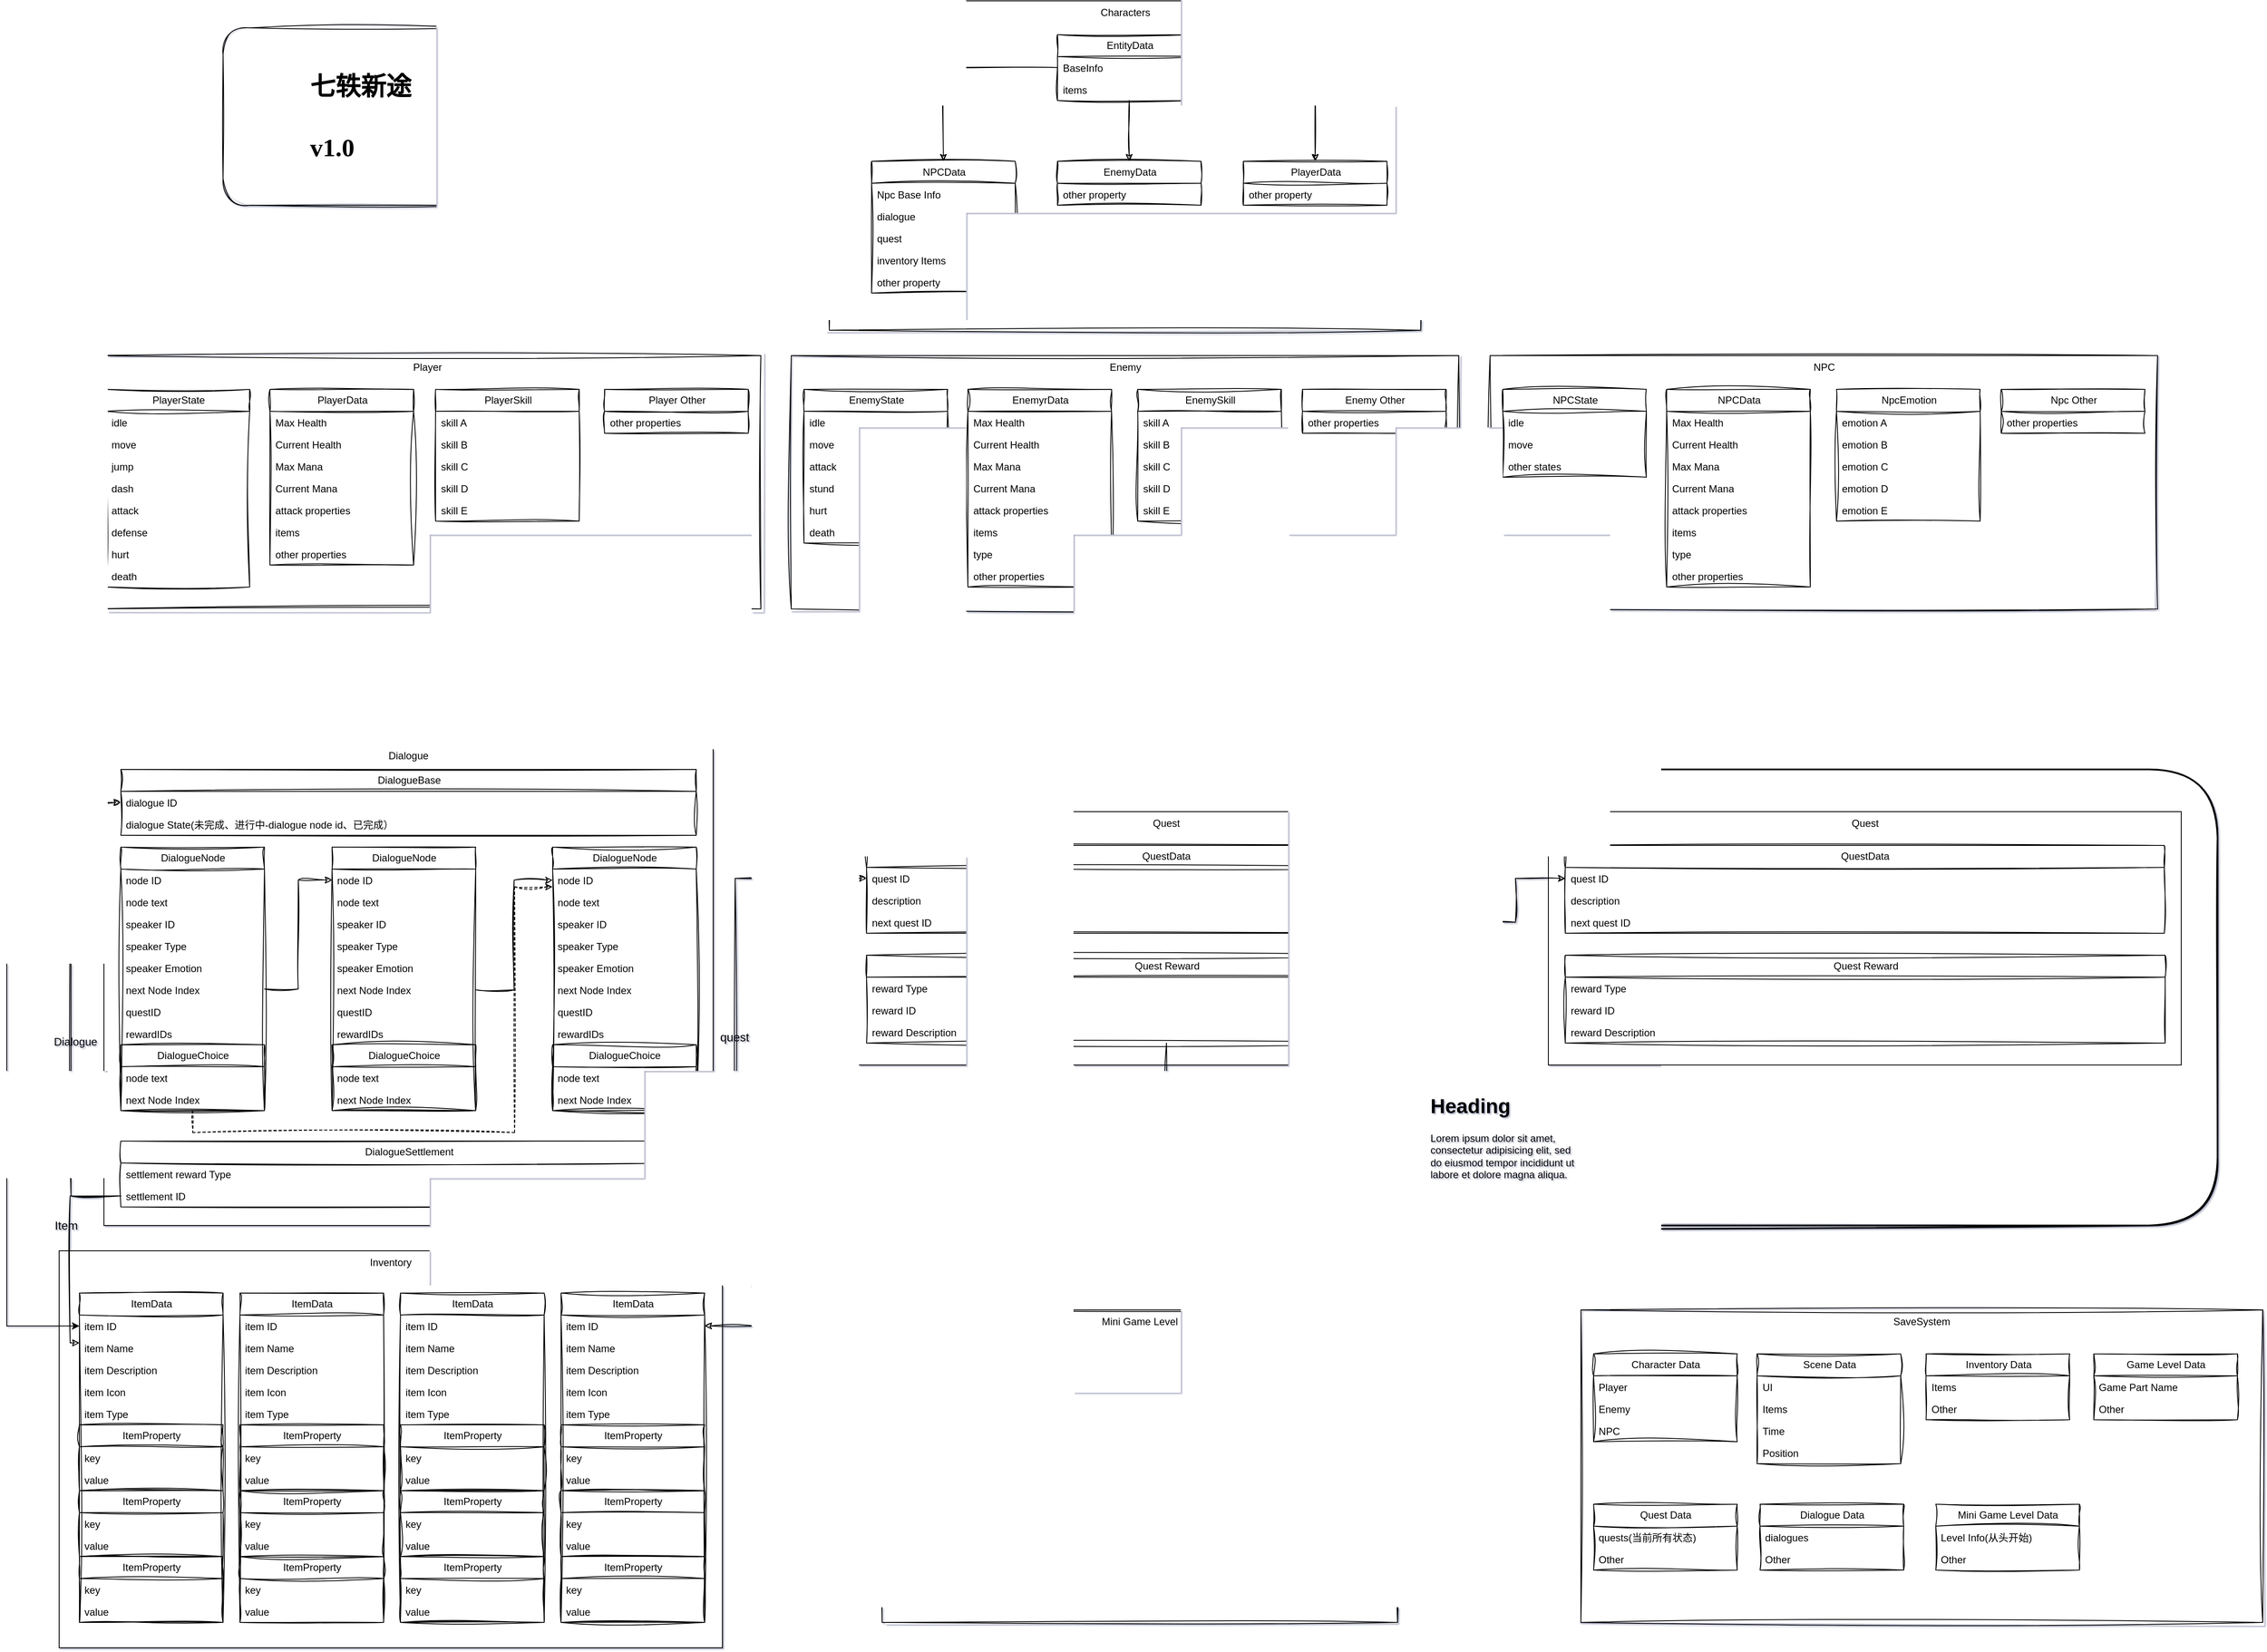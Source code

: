 <mxfile version="26.2.2">
  <diagram id="C5RBs43oDa-KdzZeNtuy" name="Page-1">
    <mxGraphModel dx="1587" dy="988" grid="1" gridSize="10" guides="1" tooltips="1" connect="1" arrows="1" fold="1" page="1" pageScale="1" pageWidth="827" pageHeight="1169" background="none" math="0" shadow="1">
      <root>
        <mxCell id="WIyWlLk6GJQsqaUBKTNV-0" />
        <mxCell id="WIyWlLk6GJQsqaUBKTNV-1" parent="WIyWlLk6GJQsqaUBKTNV-0" />
        <mxCell id="dJeVjEdS0XDIz_NLL_Ut-14" value="" style="rounded=1;whiteSpace=wrap;html=1;sketch=1;curveFitting=1;jiggle=2;labelBackgroundColor=none;" parent="WIyWlLk6GJQsqaUBKTNV-1" vertex="1">
          <mxGeometry x="566" y="172" width="326" height="210" as="geometry" />
        </mxCell>
        <mxCell id="cjbXsK-ZcEgkY22WhM0k-490" value="" style="rounded=1;whiteSpace=wrap;html=1;strokeWidth=2;fillWeight=4;hachureGap=8;hachureAngle=45;sketch=1;direction=west;labelBorderColor=none;labelBackgroundColor=none;" parent="WIyWlLk6GJQsqaUBKTNV-1" vertex="1">
          <mxGeometry x="1253.5" y="1050" width="1673" height="540" as="geometry" />
        </mxCell>
        <mxCell id="cjbXsK-ZcEgkY22WhM0k-56" value="Characters" style="whiteSpace=wrap;html=1;verticalAlign=top;movable=1;resizable=1;rotatable=1;deletable=1;editable=1;locked=0;connectable=1;sketch=1;curveFitting=1;jiggle=2;labelBackgroundColor=none;" parent="WIyWlLk6GJQsqaUBKTNV-1" vertex="1">
          <mxGeometry x="1283.5" y="140" width="700" height="390" as="geometry" />
        </mxCell>
        <mxCell id="cjbXsK-ZcEgkY22WhM0k-65" style="edgeStyle=orthogonalEdgeStyle;rounded=0;orthogonalLoop=1;jettySize=auto;html=1;sketch=1;curveFitting=1;jiggle=2;fontColor=default;labelBackgroundColor=none;" parent="WIyWlLk6GJQsqaUBKTNV-1" source="cjbXsK-ZcEgkY22WhM0k-58" target="cjbXsK-ZcEgkY22WhM0k-62" edge="1">
          <mxGeometry relative="1" as="geometry" />
        </mxCell>
        <mxCell id="cjbXsK-ZcEgkY22WhM0k-83" style="edgeStyle=orthogonalEdgeStyle;rounded=0;orthogonalLoop=1;jettySize=auto;html=1;sketch=1;curveFitting=1;jiggle=2;fontColor=default;labelBackgroundColor=none;" parent="WIyWlLk6GJQsqaUBKTNV-1" source="cjbXsK-ZcEgkY22WhM0k-58" target="cjbXsK-ZcEgkY22WhM0k-70" edge="1">
          <mxGeometry relative="1" as="geometry" />
        </mxCell>
        <mxCell id="cjbXsK-ZcEgkY22WhM0k-58" value="EntityData" style="swimlane;fontStyle=0;childLayout=stackLayout;horizontal=1;startSize=26;fillColor=none;horizontalStack=0;resizeParent=1;resizeParentMax=0;resizeLast=0;collapsible=1;marginBottom=0;html=1;sketch=1;curveFitting=1;jiggle=2;labelBackgroundColor=none;" parent="WIyWlLk6GJQsqaUBKTNV-1" vertex="1">
          <mxGeometry x="1553.5" y="180" width="170" height="78" as="geometry" />
        </mxCell>
        <mxCell id="cjbXsK-ZcEgkY22WhM0k-60" value="BaseInfo" style="text;strokeColor=none;fillColor=none;align=left;verticalAlign=top;spacingLeft=4;spacingRight=4;overflow=hidden;rotatable=0;points=[[0,0.5],[1,0.5]];portConstraint=eastwest;whiteSpace=wrap;html=1;sketch=1;curveFitting=1;jiggle=2;labelBackgroundColor=none;" parent="cjbXsK-ZcEgkY22WhM0k-58" vertex="1">
          <mxGeometry y="26" width="170" height="26" as="geometry" />
        </mxCell>
        <mxCell id="cjbXsK-ZcEgkY22WhM0k-61" value="items" style="text;strokeColor=none;fillColor=none;align=left;verticalAlign=top;spacingLeft=4;spacingRight=4;overflow=hidden;rotatable=0;points=[[0,0.5],[1,0.5]];portConstraint=eastwest;whiteSpace=wrap;html=1;sketch=1;curveFitting=1;jiggle=2;labelBackgroundColor=none;" parent="cjbXsK-ZcEgkY22WhM0k-58" vertex="1">
          <mxGeometry y="52" width="170" height="26" as="geometry" />
        </mxCell>
        <mxCell id="cjbXsK-ZcEgkY22WhM0k-62" value="NPCData" style="swimlane;fontStyle=0;childLayout=stackLayout;horizontal=1;startSize=26;fillColor=none;horizontalStack=0;resizeParent=1;resizeParentMax=0;resizeLast=0;collapsible=1;marginBottom=0;html=1;sketch=1;curveFitting=1;jiggle=2;labelBackgroundColor=none;" parent="WIyWlLk6GJQsqaUBKTNV-1" vertex="1">
          <mxGeometry x="1333.5" y="330" width="170" height="156" as="geometry" />
        </mxCell>
        <mxCell id="cjbXsK-ZcEgkY22WhM0k-63" value="Npc Base Info" style="text;strokeColor=none;fillColor=none;align=left;verticalAlign=top;spacingLeft=4;spacingRight=4;overflow=hidden;rotatable=0;points=[[0,0.5],[1,0.5]];portConstraint=eastwest;whiteSpace=wrap;html=1;sketch=1;curveFitting=1;jiggle=2;labelBackgroundColor=none;" parent="cjbXsK-ZcEgkY22WhM0k-62" vertex="1">
          <mxGeometry y="26" width="170" height="26" as="geometry" />
        </mxCell>
        <mxCell id="cjbXsK-ZcEgkY22WhM0k-64" value="dialogue" style="text;strokeColor=none;fillColor=none;align=left;verticalAlign=top;spacingLeft=4;spacingRight=4;overflow=hidden;rotatable=0;points=[[0,0.5],[1,0.5]];portConstraint=eastwest;whiteSpace=wrap;html=1;sketch=1;curveFitting=1;jiggle=2;labelBackgroundColor=none;" parent="cjbXsK-ZcEgkY22WhM0k-62" vertex="1">
          <mxGeometry y="52" width="170" height="26" as="geometry" />
        </mxCell>
        <mxCell id="cjbXsK-ZcEgkY22WhM0k-68" value="quest" style="text;strokeColor=none;fillColor=none;align=left;verticalAlign=top;spacingLeft=4;spacingRight=4;overflow=hidden;rotatable=0;points=[[0,0.5],[1,0.5]];portConstraint=eastwest;whiteSpace=wrap;html=1;sketch=1;curveFitting=1;jiggle=2;labelBackgroundColor=none;" parent="cjbXsK-ZcEgkY22WhM0k-62" vertex="1">
          <mxGeometry y="78" width="170" height="26" as="geometry" />
        </mxCell>
        <mxCell id="cjbXsK-ZcEgkY22WhM0k-67" value="inventory Items" style="text;strokeColor=none;fillColor=none;align=left;verticalAlign=top;spacingLeft=4;spacingRight=4;overflow=hidden;rotatable=0;points=[[0,0.5],[1,0.5]];portConstraint=eastwest;whiteSpace=wrap;html=1;sketch=1;curveFitting=1;jiggle=2;labelBackgroundColor=none;" parent="cjbXsK-ZcEgkY22WhM0k-62" vertex="1">
          <mxGeometry y="104" width="170" height="26" as="geometry" />
        </mxCell>
        <mxCell id="cjbXsK-ZcEgkY22WhM0k-66" value="other property" style="text;strokeColor=none;fillColor=none;align=left;verticalAlign=top;spacingLeft=4;spacingRight=4;overflow=hidden;rotatable=0;points=[[0,0.5],[1,0.5]];portConstraint=eastwest;whiteSpace=wrap;html=1;sketch=1;curveFitting=1;jiggle=2;labelBackgroundColor=none;" parent="cjbXsK-ZcEgkY22WhM0k-62" vertex="1">
          <mxGeometry y="130" width="170" height="26" as="geometry" />
        </mxCell>
        <mxCell id="cjbXsK-ZcEgkY22WhM0k-70" value="EnemyData" style="swimlane;fontStyle=0;childLayout=stackLayout;horizontal=1;startSize=26;fillColor=none;horizontalStack=0;resizeParent=1;resizeParentMax=0;resizeLast=0;collapsible=1;marginBottom=0;html=1;sketch=1;curveFitting=1;jiggle=2;labelBackgroundColor=none;" parent="WIyWlLk6GJQsqaUBKTNV-1" vertex="1">
          <mxGeometry x="1553.5" y="330" width="170" height="52" as="geometry" />
        </mxCell>
        <mxCell id="cjbXsK-ZcEgkY22WhM0k-75" value="other property" style="text;strokeColor=none;fillColor=none;align=left;verticalAlign=top;spacingLeft=4;spacingRight=4;overflow=hidden;rotatable=0;points=[[0,0.5],[1,0.5]];portConstraint=eastwest;whiteSpace=wrap;html=1;sketch=1;curveFitting=1;jiggle=2;labelBackgroundColor=none;" parent="cjbXsK-ZcEgkY22WhM0k-70" vertex="1">
          <mxGeometry y="26" width="170" height="26" as="geometry" />
        </mxCell>
        <mxCell id="cjbXsK-ZcEgkY22WhM0k-76" value="PlayerData" style="swimlane;fontStyle=0;childLayout=stackLayout;horizontal=1;startSize=26;fillColor=none;horizontalStack=0;resizeParent=1;resizeParentMax=0;resizeLast=0;collapsible=1;marginBottom=0;html=1;sketch=1;curveFitting=1;jiggle=2;labelBackgroundColor=none;" parent="WIyWlLk6GJQsqaUBKTNV-1" vertex="1">
          <mxGeometry x="1773.5" y="330" width="170" height="52" as="geometry" />
        </mxCell>
        <mxCell id="cjbXsK-ZcEgkY22WhM0k-81" value="other property" style="text;strokeColor=none;fillColor=none;align=left;verticalAlign=top;spacingLeft=4;spacingRight=4;overflow=hidden;rotatable=0;points=[[0,0.5],[1,0.5]];portConstraint=eastwest;whiteSpace=wrap;html=1;sketch=1;curveFitting=1;jiggle=2;labelBackgroundColor=none;" parent="cjbXsK-ZcEgkY22WhM0k-76" vertex="1">
          <mxGeometry y="26" width="170" height="26" as="geometry" />
        </mxCell>
        <mxCell id="cjbXsK-ZcEgkY22WhM0k-82" style="edgeStyle=orthogonalEdgeStyle;rounded=0;orthogonalLoop=1;jettySize=auto;html=1;exitX=1;exitY=0.5;exitDx=0;exitDy=0;sketch=1;curveFitting=1;jiggle=2;fontColor=default;labelBackgroundColor=none;" parent="WIyWlLk6GJQsqaUBKTNV-1" source="cjbXsK-ZcEgkY22WhM0k-60" target="cjbXsK-ZcEgkY22WhM0k-76" edge="1">
          <mxGeometry relative="1" as="geometry" />
        </mxCell>
        <mxCell id="cjbXsK-ZcEgkY22WhM0k-84" value="Player" style="whiteSpace=wrap;html=1;verticalAlign=top;movable=1;resizable=1;rotatable=1;deletable=1;editable=1;locked=0;connectable=1;sketch=1;curveFitting=1;jiggle=2;labelBackgroundColor=none;" parent="WIyWlLk6GJQsqaUBKTNV-1" vertex="1">
          <mxGeometry x="412.5" y="560" width="790" height="300" as="geometry" />
        </mxCell>
        <mxCell id="cjbXsK-ZcEgkY22WhM0k-85" value="PlayerState" style="swimlane;fontStyle=0;childLayout=stackLayout;horizontal=1;startSize=26;fillColor=none;horizontalStack=0;resizeParent=1;resizeParentMax=0;resizeLast=0;collapsible=1;marginBottom=0;html=1;sketch=1;curveFitting=1;jiggle=2;labelBackgroundColor=none;" parent="WIyWlLk6GJQsqaUBKTNV-1" vertex="1">
          <mxGeometry x="427.5" y="600" width="170" height="234" as="geometry" />
        </mxCell>
        <mxCell id="cjbXsK-ZcEgkY22WhM0k-90" value="idle" style="text;strokeColor=none;fillColor=none;align=left;verticalAlign=top;spacingLeft=4;spacingRight=4;overflow=hidden;rotatable=0;points=[[0,0.5],[1,0.5]];portConstraint=eastwest;whiteSpace=wrap;html=1;sketch=1;curveFitting=1;jiggle=2;labelBackgroundColor=none;" parent="cjbXsK-ZcEgkY22WhM0k-85" vertex="1">
          <mxGeometry y="26" width="170" height="26" as="geometry" />
        </mxCell>
        <mxCell id="cjbXsK-ZcEgkY22WhM0k-95" value="move" style="text;strokeColor=none;fillColor=none;align=left;verticalAlign=top;spacingLeft=4;spacingRight=4;overflow=hidden;rotatable=0;points=[[0,0.5],[1,0.5]];portConstraint=eastwest;whiteSpace=wrap;html=1;sketch=1;curveFitting=1;jiggle=2;labelBackgroundColor=none;" parent="cjbXsK-ZcEgkY22WhM0k-85" vertex="1">
          <mxGeometry y="52" width="170" height="26" as="geometry" />
        </mxCell>
        <mxCell id="cjbXsK-ZcEgkY22WhM0k-94" value="jump" style="text;strokeColor=none;fillColor=none;align=left;verticalAlign=top;spacingLeft=4;spacingRight=4;overflow=hidden;rotatable=0;points=[[0,0.5],[1,0.5]];portConstraint=eastwest;whiteSpace=wrap;html=1;sketch=1;curveFitting=1;jiggle=2;labelBackgroundColor=none;" parent="cjbXsK-ZcEgkY22WhM0k-85" vertex="1">
          <mxGeometry y="78" width="170" height="26" as="geometry" />
        </mxCell>
        <mxCell id="cjbXsK-ZcEgkY22WhM0k-93" value="dash" style="text;strokeColor=none;fillColor=none;align=left;verticalAlign=top;spacingLeft=4;spacingRight=4;overflow=hidden;rotatable=0;points=[[0,0.5],[1,0.5]];portConstraint=eastwest;whiteSpace=wrap;html=1;sketch=1;curveFitting=1;jiggle=2;labelBackgroundColor=none;" parent="cjbXsK-ZcEgkY22WhM0k-85" vertex="1">
          <mxGeometry y="104" width="170" height="26" as="geometry" />
        </mxCell>
        <mxCell id="cjbXsK-ZcEgkY22WhM0k-92" value="attack" style="text;strokeColor=none;fillColor=none;align=left;verticalAlign=top;spacingLeft=4;spacingRight=4;overflow=hidden;rotatable=0;points=[[0,0.5],[1,0.5]];portConstraint=eastwest;whiteSpace=wrap;html=1;sketch=1;curveFitting=1;jiggle=2;labelBackgroundColor=none;" parent="cjbXsK-ZcEgkY22WhM0k-85" vertex="1">
          <mxGeometry y="130" width="170" height="26" as="geometry" />
        </mxCell>
        <mxCell id="cjbXsK-ZcEgkY22WhM0k-91" value="defense" style="text;strokeColor=none;fillColor=none;align=left;verticalAlign=top;spacingLeft=4;spacingRight=4;overflow=hidden;rotatable=0;points=[[0,0.5],[1,0.5]];portConstraint=eastwest;whiteSpace=wrap;html=1;sketch=1;curveFitting=1;jiggle=2;labelBackgroundColor=none;" parent="cjbXsK-ZcEgkY22WhM0k-85" vertex="1">
          <mxGeometry y="156" width="170" height="26" as="geometry" />
        </mxCell>
        <mxCell id="cjbXsK-ZcEgkY22WhM0k-97" value="hurt" style="text;strokeColor=none;fillColor=none;align=left;verticalAlign=top;spacingLeft=4;spacingRight=4;overflow=hidden;rotatable=0;points=[[0,0.5],[1,0.5]];portConstraint=eastwest;whiteSpace=wrap;html=1;sketch=1;curveFitting=1;jiggle=2;labelBackgroundColor=none;" parent="cjbXsK-ZcEgkY22WhM0k-85" vertex="1">
          <mxGeometry y="182" width="170" height="26" as="geometry" />
        </mxCell>
        <mxCell id="cjbXsK-ZcEgkY22WhM0k-96" value="death" style="text;strokeColor=none;fillColor=none;align=left;verticalAlign=top;spacingLeft=4;spacingRight=4;overflow=hidden;rotatable=0;points=[[0,0.5],[1,0.5]];portConstraint=eastwest;whiteSpace=wrap;html=1;sketch=1;curveFitting=1;jiggle=2;labelBackgroundColor=none;" parent="cjbXsK-ZcEgkY22WhM0k-85" vertex="1">
          <mxGeometry y="208" width="170" height="26" as="geometry" />
        </mxCell>
        <mxCell id="cjbXsK-ZcEgkY22WhM0k-98" value="PlayerData" style="swimlane;fontStyle=0;childLayout=stackLayout;horizontal=1;startSize=26;fillColor=none;horizontalStack=0;resizeParent=1;resizeParentMax=0;resizeLast=0;collapsible=1;marginBottom=0;html=1;sketch=1;curveFitting=1;jiggle=2;labelBackgroundColor=none;" parent="WIyWlLk6GJQsqaUBKTNV-1" vertex="1">
          <mxGeometry x="621.5" y="600" width="170" height="208" as="geometry" />
        </mxCell>
        <mxCell id="cjbXsK-ZcEgkY22WhM0k-99" value="Max Health" style="text;strokeColor=none;fillColor=none;align=left;verticalAlign=top;spacingLeft=4;spacingRight=4;overflow=hidden;rotatable=0;points=[[0,0.5],[1,0.5]];portConstraint=eastwest;whiteSpace=wrap;html=1;sketch=1;curveFitting=1;jiggle=2;labelBackgroundColor=none;" parent="cjbXsK-ZcEgkY22WhM0k-98" vertex="1">
          <mxGeometry y="26" width="170" height="26" as="geometry" />
        </mxCell>
        <mxCell id="cjbXsK-ZcEgkY22WhM0k-100" value="Current Health" style="text;strokeColor=none;fillColor=none;align=left;verticalAlign=top;spacingLeft=4;spacingRight=4;overflow=hidden;rotatable=0;points=[[0,0.5],[1,0.5]];portConstraint=eastwest;whiteSpace=wrap;html=1;sketch=1;curveFitting=1;jiggle=2;labelBackgroundColor=none;" parent="cjbXsK-ZcEgkY22WhM0k-98" vertex="1">
          <mxGeometry y="52" width="170" height="26" as="geometry" />
        </mxCell>
        <mxCell id="cjbXsK-ZcEgkY22WhM0k-101" value="Max Mana" style="text;strokeColor=none;fillColor=none;align=left;verticalAlign=top;spacingLeft=4;spacingRight=4;overflow=hidden;rotatable=0;points=[[0,0.5],[1,0.5]];portConstraint=eastwest;whiteSpace=wrap;html=1;sketch=1;curveFitting=1;jiggle=2;labelBackgroundColor=none;" parent="cjbXsK-ZcEgkY22WhM0k-98" vertex="1">
          <mxGeometry y="78" width="170" height="26" as="geometry" />
        </mxCell>
        <mxCell id="cjbXsK-ZcEgkY22WhM0k-102" value="Current Mana" style="text;strokeColor=none;fillColor=none;align=left;verticalAlign=top;spacingLeft=4;spacingRight=4;overflow=hidden;rotatable=0;points=[[0,0.5],[1,0.5]];portConstraint=eastwest;whiteSpace=wrap;html=1;sketch=1;curveFitting=1;jiggle=2;labelBackgroundColor=none;" parent="cjbXsK-ZcEgkY22WhM0k-98" vertex="1">
          <mxGeometry y="104" width="170" height="26" as="geometry" />
        </mxCell>
        <mxCell id="cjbXsK-ZcEgkY22WhM0k-103" value="attack properties" style="text;strokeColor=none;fillColor=none;align=left;verticalAlign=top;spacingLeft=4;spacingRight=4;overflow=hidden;rotatable=0;points=[[0,0.5],[1,0.5]];portConstraint=eastwest;whiteSpace=wrap;html=1;sketch=1;curveFitting=1;jiggle=2;labelBackgroundColor=none;" parent="cjbXsK-ZcEgkY22WhM0k-98" vertex="1">
          <mxGeometry y="130" width="170" height="26" as="geometry" />
        </mxCell>
        <mxCell id="cjbXsK-ZcEgkY22WhM0k-104" value="items" style="text;strokeColor=none;fillColor=none;align=left;verticalAlign=top;spacingLeft=4;spacingRight=4;overflow=hidden;rotatable=0;points=[[0,0.5],[1,0.5]];portConstraint=eastwest;whiteSpace=wrap;html=1;sketch=1;curveFitting=1;jiggle=2;labelBackgroundColor=none;" parent="cjbXsK-ZcEgkY22WhM0k-98" vertex="1">
          <mxGeometry y="156" width="170" height="26" as="geometry" />
        </mxCell>
        <mxCell id="cjbXsK-ZcEgkY22WhM0k-106" value="other properties" style="text;strokeColor=none;fillColor=none;align=left;verticalAlign=top;spacingLeft=4;spacingRight=4;overflow=hidden;rotatable=0;points=[[0,0.5],[1,0.5]];portConstraint=eastwest;whiteSpace=wrap;html=1;sketch=1;curveFitting=1;jiggle=2;labelBackgroundColor=none;" parent="cjbXsK-ZcEgkY22WhM0k-98" vertex="1">
          <mxGeometry y="182" width="170" height="26" as="geometry" />
        </mxCell>
        <mxCell id="cjbXsK-ZcEgkY22WhM0k-107" value="PlayerSkill" style="swimlane;fontStyle=0;childLayout=stackLayout;horizontal=1;startSize=26;fillColor=none;horizontalStack=0;resizeParent=1;resizeParentMax=0;resizeLast=0;collapsible=1;marginBottom=0;html=1;sketch=1;curveFitting=1;jiggle=2;labelBackgroundColor=none;" parent="WIyWlLk6GJQsqaUBKTNV-1" vertex="1">
          <mxGeometry x="817.5" y="600" width="170" height="156" as="geometry" />
        </mxCell>
        <mxCell id="cjbXsK-ZcEgkY22WhM0k-108" value="skill A" style="text;strokeColor=none;fillColor=none;align=left;verticalAlign=top;spacingLeft=4;spacingRight=4;overflow=hidden;rotatable=0;points=[[0,0.5],[1,0.5]];portConstraint=eastwest;whiteSpace=wrap;html=1;sketch=1;curveFitting=1;jiggle=2;labelBackgroundColor=none;" parent="cjbXsK-ZcEgkY22WhM0k-107" vertex="1">
          <mxGeometry y="26" width="170" height="26" as="geometry" />
        </mxCell>
        <mxCell id="cjbXsK-ZcEgkY22WhM0k-109" value="skill B" style="text;strokeColor=none;fillColor=none;align=left;verticalAlign=top;spacingLeft=4;spacingRight=4;overflow=hidden;rotatable=0;points=[[0,0.5],[1,0.5]];portConstraint=eastwest;whiteSpace=wrap;html=1;sketch=1;curveFitting=1;jiggle=2;labelBackgroundColor=none;" parent="cjbXsK-ZcEgkY22WhM0k-107" vertex="1">
          <mxGeometry y="52" width="170" height="26" as="geometry" />
        </mxCell>
        <mxCell id="cjbXsK-ZcEgkY22WhM0k-110" value="skill C" style="text;strokeColor=none;fillColor=none;align=left;verticalAlign=top;spacingLeft=4;spacingRight=4;overflow=hidden;rotatable=0;points=[[0,0.5],[1,0.5]];portConstraint=eastwest;whiteSpace=wrap;html=1;sketch=1;curveFitting=1;jiggle=2;labelBackgroundColor=none;" parent="cjbXsK-ZcEgkY22WhM0k-107" vertex="1">
          <mxGeometry y="78" width="170" height="26" as="geometry" />
        </mxCell>
        <mxCell id="cjbXsK-ZcEgkY22WhM0k-111" value="skill D" style="text;strokeColor=none;fillColor=none;align=left;verticalAlign=top;spacingLeft=4;spacingRight=4;overflow=hidden;rotatable=0;points=[[0,0.5],[1,0.5]];portConstraint=eastwest;whiteSpace=wrap;html=1;sketch=1;curveFitting=1;jiggle=2;labelBackgroundColor=none;" parent="cjbXsK-ZcEgkY22WhM0k-107" vertex="1">
          <mxGeometry y="104" width="170" height="26" as="geometry" />
        </mxCell>
        <mxCell id="cjbXsK-ZcEgkY22WhM0k-112" value="skill E" style="text;strokeColor=none;fillColor=none;align=left;verticalAlign=top;spacingLeft=4;spacingRight=4;overflow=hidden;rotatable=0;points=[[0,0.5],[1,0.5]];portConstraint=eastwest;whiteSpace=wrap;html=1;sketch=1;curveFitting=1;jiggle=2;labelBackgroundColor=none;" parent="cjbXsK-ZcEgkY22WhM0k-107" vertex="1">
          <mxGeometry y="130" width="170" height="26" as="geometry" />
        </mxCell>
        <mxCell id="cjbXsK-ZcEgkY22WhM0k-115" value="Player Other" style="swimlane;fontStyle=0;childLayout=stackLayout;horizontal=1;startSize=26;fillColor=none;horizontalStack=0;resizeParent=1;resizeParentMax=0;resizeLast=0;collapsible=1;marginBottom=0;html=1;sketch=1;curveFitting=1;jiggle=2;labelBackgroundColor=none;" parent="WIyWlLk6GJQsqaUBKTNV-1" vertex="1">
          <mxGeometry x="1017.5" y="600" width="170" height="52" as="geometry" />
        </mxCell>
        <mxCell id="cjbXsK-ZcEgkY22WhM0k-122" value="other properties" style="text;strokeColor=none;fillColor=none;align=left;verticalAlign=top;spacingLeft=4;spacingRight=4;overflow=hidden;rotatable=0;points=[[0,0.5],[1,0.5]];portConstraint=eastwest;whiteSpace=wrap;html=1;sketch=1;curveFitting=1;jiggle=2;labelBackgroundColor=none;" parent="cjbXsK-ZcEgkY22WhM0k-115" vertex="1">
          <mxGeometry y="26" width="170" height="26" as="geometry" />
        </mxCell>
        <mxCell id="cjbXsK-ZcEgkY22WhM0k-123" value="Enemy" style="whiteSpace=wrap;html=1;verticalAlign=top;movable=1;resizable=1;rotatable=1;deletable=1;editable=1;locked=0;connectable=1;sketch=1;curveFitting=1;jiggle=2;labelBackgroundColor=none;" parent="WIyWlLk6GJQsqaUBKTNV-1" vertex="1">
          <mxGeometry x="1238.5" y="560" width="790" height="300" as="geometry" />
        </mxCell>
        <mxCell id="cjbXsK-ZcEgkY22WhM0k-124" value="EnemyState" style="swimlane;fontStyle=0;childLayout=stackLayout;horizontal=1;startSize=26;fillColor=none;horizontalStack=0;resizeParent=1;resizeParentMax=0;resizeLast=0;collapsible=1;marginBottom=0;html=1;sketch=1;curveFitting=1;jiggle=2;labelBackgroundColor=none;" parent="WIyWlLk6GJQsqaUBKTNV-1" vertex="1">
          <mxGeometry x="1253.5" y="600" width="170" height="182" as="geometry" />
        </mxCell>
        <mxCell id="cjbXsK-ZcEgkY22WhM0k-125" value="idle" style="text;strokeColor=none;fillColor=none;align=left;verticalAlign=top;spacingLeft=4;spacingRight=4;overflow=hidden;rotatable=0;points=[[0,0.5],[1,0.5]];portConstraint=eastwest;whiteSpace=wrap;html=1;sketch=1;curveFitting=1;jiggle=2;labelBackgroundColor=none;" parent="cjbXsK-ZcEgkY22WhM0k-124" vertex="1">
          <mxGeometry y="26" width="170" height="26" as="geometry" />
        </mxCell>
        <mxCell id="cjbXsK-ZcEgkY22WhM0k-126" value="move" style="text;strokeColor=none;fillColor=none;align=left;verticalAlign=top;spacingLeft=4;spacingRight=4;overflow=hidden;rotatable=0;points=[[0,0.5],[1,0.5]];portConstraint=eastwest;whiteSpace=wrap;html=1;sketch=1;curveFitting=1;jiggle=2;labelBackgroundColor=none;" parent="cjbXsK-ZcEgkY22WhM0k-124" vertex="1">
          <mxGeometry y="52" width="170" height="26" as="geometry" />
        </mxCell>
        <mxCell id="cjbXsK-ZcEgkY22WhM0k-129" value="attack" style="text;strokeColor=none;fillColor=none;align=left;verticalAlign=top;spacingLeft=4;spacingRight=4;overflow=hidden;rotatable=0;points=[[0,0.5],[1,0.5]];portConstraint=eastwest;whiteSpace=wrap;html=1;sketch=1;curveFitting=1;jiggle=2;labelBackgroundColor=none;" parent="cjbXsK-ZcEgkY22WhM0k-124" vertex="1">
          <mxGeometry y="78" width="170" height="26" as="geometry" />
        </mxCell>
        <mxCell id="cjbXsK-ZcEgkY22WhM0k-130" value="stund" style="text;strokeColor=none;fillColor=none;align=left;verticalAlign=top;spacingLeft=4;spacingRight=4;overflow=hidden;rotatable=0;points=[[0,0.5],[1,0.5]];portConstraint=eastwest;whiteSpace=wrap;html=1;sketch=1;curveFitting=1;jiggle=2;labelBackgroundColor=none;" parent="cjbXsK-ZcEgkY22WhM0k-124" vertex="1">
          <mxGeometry y="104" width="170" height="26" as="geometry" />
        </mxCell>
        <mxCell id="cjbXsK-ZcEgkY22WhM0k-131" value="hurt" style="text;strokeColor=none;fillColor=none;align=left;verticalAlign=top;spacingLeft=4;spacingRight=4;overflow=hidden;rotatable=0;points=[[0,0.5],[1,0.5]];portConstraint=eastwest;whiteSpace=wrap;html=1;sketch=1;curveFitting=1;jiggle=2;labelBackgroundColor=none;" parent="cjbXsK-ZcEgkY22WhM0k-124" vertex="1">
          <mxGeometry y="130" width="170" height="26" as="geometry" />
        </mxCell>
        <mxCell id="cjbXsK-ZcEgkY22WhM0k-132" value="death" style="text;strokeColor=none;fillColor=none;align=left;verticalAlign=top;spacingLeft=4;spacingRight=4;overflow=hidden;rotatable=0;points=[[0,0.5],[1,0.5]];portConstraint=eastwest;whiteSpace=wrap;html=1;sketch=1;curveFitting=1;jiggle=2;labelBackgroundColor=none;" parent="cjbXsK-ZcEgkY22WhM0k-124" vertex="1">
          <mxGeometry y="156" width="170" height="26" as="geometry" />
        </mxCell>
        <mxCell id="cjbXsK-ZcEgkY22WhM0k-133" value="EnemyrData" style="swimlane;fontStyle=0;childLayout=stackLayout;horizontal=1;startSize=26;fillColor=none;horizontalStack=0;resizeParent=1;resizeParentMax=0;resizeLast=0;collapsible=1;marginBottom=0;html=1;sketch=1;curveFitting=1;jiggle=2;labelBackgroundColor=none;" parent="WIyWlLk6GJQsqaUBKTNV-1" vertex="1">
          <mxGeometry x="1447.5" y="600" width="170" height="234" as="geometry" />
        </mxCell>
        <mxCell id="cjbXsK-ZcEgkY22WhM0k-134" value="Max Health" style="text;strokeColor=none;fillColor=none;align=left;verticalAlign=top;spacingLeft=4;spacingRight=4;overflow=hidden;rotatable=0;points=[[0,0.5],[1,0.5]];portConstraint=eastwest;whiteSpace=wrap;html=1;sketch=1;curveFitting=1;jiggle=2;labelBackgroundColor=none;" parent="cjbXsK-ZcEgkY22WhM0k-133" vertex="1">
          <mxGeometry y="26" width="170" height="26" as="geometry" />
        </mxCell>
        <mxCell id="cjbXsK-ZcEgkY22WhM0k-135" value="Current Health" style="text;strokeColor=none;fillColor=none;align=left;verticalAlign=top;spacingLeft=4;spacingRight=4;overflow=hidden;rotatable=0;points=[[0,0.5],[1,0.5]];portConstraint=eastwest;whiteSpace=wrap;html=1;sketch=1;curveFitting=1;jiggle=2;labelBackgroundColor=none;" parent="cjbXsK-ZcEgkY22WhM0k-133" vertex="1">
          <mxGeometry y="52" width="170" height="26" as="geometry" />
        </mxCell>
        <mxCell id="cjbXsK-ZcEgkY22WhM0k-136" value="Max Mana" style="text;strokeColor=none;fillColor=none;align=left;verticalAlign=top;spacingLeft=4;spacingRight=4;overflow=hidden;rotatable=0;points=[[0,0.5],[1,0.5]];portConstraint=eastwest;whiteSpace=wrap;html=1;sketch=1;curveFitting=1;jiggle=2;labelBackgroundColor=none;" parent="cjbXsK-ZcEgkY22WhM0k-133" vertex="1">
          <mxGeometry y="78" width="170" height="26" as="geometry" />
        </mxCell>
        <mxCell id="cjbXsK-ZcEgkY22WhM0k-137" value="Current Mana" style="text;strokeColor=none;fillColor=none;align=left;verticalAlign=top;spacingLeft=4;spacingRight=4;overflow=hidden;rotatable=0;points=[[0,0.5],[1,0.5]];portConstraint=eastwest;whiteSpace=wrap;html=1;sketch=1;curveFitting=1;jiggle=2;labelBackgroundColor=none;" parent="cjbXsK-ZcEgkY22WhM0k-133" vertex="1">
          <mxGeometry y="104" width="170" height="26" as="geometry" />
        </mxCell>
        <mxCell id="cjbXsK-ZcEgkY22WhM0k-138" value="attack properties" style="text;strokeColor=none;fillColor=none;align=left;verticalAlign=top;spacingLeft=4;spacingRight=4;overflow=hidden;rotatable=0;points=[[0,0.5],[1,0.5]];portConstraint=eastwest;whiteSpace=wrap;html=1;sketch=1;curveFitting=1;jiggle=2;labelBackgroundColor=none;" parent="cjbXsK-ZcEgkY22WhM0k-133" vertex="1">
          <mxGeometry y="130" width="170" height="26" as="geometry" />
        </mxCell>
        <mxCell id="cjbXsK-ZcEgkY22WhM0k-139" value="items" style="text;strokeColor=none;fillColor=none;align=left;verticalAlign=top;spacingLeft=4;spacingRight=4;overflow=hidden;rotatable=0;points=[[0,0.5],[1,0.5]];portConstraint=eastwest;whiteSpace=wrap;html=1;sketch=1;curveFitting=1;jiggle=2;labelBackgroundColor=none;" parent="cjbXsK-ZcEgkY22WhM0k-133" vertex="1">
          <mxGeometry y="156" width="170" height="26" as="geometry" />
        </mxCell>
        <mxCell id="cjbXsK-ZcEgkY22WhM0k-157" value="type" style="text;strokeColor=none;fillColor=none;align=left;verticalAlign=top;spacingLeft=4;spacingRight=4;overflow=hidden;rotatable=0;points=[[0,0.5],[1,0.5]];portConstraint=eastwest;whiteSpace=wrap;html=1;sketch=1;curveFitting=1;jiggle=2;labelBackgroundColor=none;" parent="cjbXsK-ZcEgkY22WhM0k-133" vertex="1">
          <mxGeometry y="182" width="170" height="26" as="geometry" />
        </mxCell>
        <mxCell id="cjbXsK-ZcEgkY22WhM0k-140" value="other properties" style="text;strokeColor=none;fillColor=none;align=left;verticalAlign=top;spacingLeft=4;spacingRight=4;overflow=hidden;rotatable=0;points=[[0,0.5],[1,0.5]];portConstraint=eastwest;whiteSpace=wrap;html=1;sketch=1;curveFitting=1;jiggle=2;labelBackgroundColor=none;" parent="cjbXsK-ZcEgkY22WhM0k-133" vertex="1">
          <mxGeometry y="208" width="170" height="26" as="geometry" />
        </mxCell>
        <mxCell id="cjbXsK-ZcEgkY22WhM0k-149" value="Enemy Other" style="swimlane;fontStyle=0;childLayout=stackLayout;horizontal=1;startSize=26;fillColor=none;horizontalStack=0;resizeParent=1;resizeParentMax=0;resizeLast=0;collapsible=1;marginBottom=0;html=1;sketch=1;curveFitting=1;jiggle=2;labelBackgroundColor=none;" parent="WIyWlLk6GJQsqaUBKTNV-1" vertex="1">
          <mxGeometry x="1843.5" y="600" width="170" height="52" as="geometry" />
        </mxCell>
        <mxCell id="cjbXsK-ZcEgkY22WhM0k-150" value="other properties" style="text;strokeColor=none;fillColor=none;align=left;verticalAlign=top;spacingLeft=4;spacingRight=4;overflow=hidden;rotatable=0;points=[[0,0.5],[1,0.5]];portConstraint=eastwest;whiteSpace=wrap;html=1;sketch=1;curveFitting=1;jiggle=2;labelBackgroundColor=none;" parent="cjbXsK-ZcEgkY22WhM0k-149" vertex="1">
          <mxGeometry y="26" width="170" height="26" as="geometry" />
        </mxCell>
        <mxCell id="cjbXsK-ZcEgkY22WhM0k-151" value="EnemySkill" style="swimlane;fontStyle=0;childLayout=stackLayout;horizontal=1;startSize=26;fillColor=none;horizontalStack=0;resizeParent=1;resizeParentMax=0;resizeLast=0;collapsible=1;marginBottom=0;html=1;sketch=1;curveFitting=1;jiggle=2;labelBackgroundColor=none;" parent="WIyWlLk6GJQsqaUBKTNV-1" vertex="1">
          <mxGeometry x="1648.5" y="600" width="170" height="156" as="geometry" />
        </mxCell>
        <mxCell id="cjbXsK-ZcEgkY22WhM0k-152" value="skill A" style="text;strokeColor=none;fillColor=none;align=left;verticalAlign=top;spacingLeft=4;spacingRight=4;overflow=hidden;rotatable=0;points=[[0,0.5],[1,0.5]];portConstraint=eastwest;whiteSpace=wrap;html=1;sketch=1;curveFitting=1;jiggle=2;labelBackgroundColor=none;" parent="cjbXsK-ZcEgkY22WhM0k-151" vertex="1">
          <mxGeometry y="26" width="170" height="26" as="geometry" />
        </mxCell>
        <mxCell id="cjbXsK-ZcEgkY22WhM0k-153" value="skill B" style="text;strokeColor=none;fillColor=none;align=left;verticalAlign=top;spacingLeft=4;spacingRight=4;overflow=hidden;rotatable=0;points=[[0,0.5],[1,0.5]];portConstraint=eastwest;whiteSpace=wrap;html=1;sketch=1;curveFitting=1;jiggle=2;labelBackgroundColor=none;" parent="cjbXsK-ZcEgkY22WhM0k-151" vertex="1">
          <mxGeometry y="52" width="170" height="26" as="geometry" />
        </mxCell>
        <mxCell id="cjbXsK-ZcEgkY22WhM0k-154" value="skill C" style="text;strokeColor=none;fillColor=none;align=left;verticalAlign=top;spacingLeft=4;spacingRight=4;overflow=hidden;rotatable=0;points=[[0,0.5],[1,0.5]];portConstraint=eastwest;whiteSpace=wrap;html=1;sketch=1;curveFitting=1;jiggle=2;labelBackgroundColor=none;" parent="cjbXsK-ZcEgkY22WhM0k-151" vertex="1">
          <mxGeometry y="78" width="170" height="26" as="geometry" />
        </mxCell>
        <mxCell id="cjbXsK-ZcEgkY22WhM0k-155" value="skill D" style="text;strokeColor=none;fillColor=none;align=left;verticalAlign=top;spacingLeft=4;spacingRight=4;overflow=hidden;rotatable=0;points=[[0,0.5],[1,0.5]];portConstraint=eastwest;whiteSpace=wrap;html=1;sketch=1;curveFitting=1;jiggle=2;labelBackgroundColor=none;" parent="cjbXsK-ZcEgkY22WhM0k-151" vertex="1">
          <mxGeometry y="104" width="170" height="26" as="geometry" />
        </mxCell>
        <mxCell id="cjbXsK-ZcEgkY22WhM0k-156" value="skill E" style="text;strokeColor=none;fillColor=none;align=left;verticalAlign=top;spacingLeft=4;spacingRight=4;overflow=hidden;rotatable=0;points=[[0,0.5],[1,0.5]];portConstraint=eastwest;whiteSpace=wrap;html=1;sketch=1;curveFitting=1;jiggle=2;labelBackgroundColor=none;" parent="cjbXsK-ZcEgkY22WhM0k-151" vertex="1">
          <mxGeometry y="130" width="170" height="26" as="geometry" />
        </mxCell>
        <mxCell id="cjbXsK-ZcEgkY22WhM0k-158" value="NPC" style="whiteSpace=wrap;html=1;verticalAlign=top;movable=1;resizable=1;rotatable=1;deletable=1;editable=1;locked=0;connectable=1;sketch=1;curveFitting=1;jiggle=2;labelBackgroundColor=none;" parent="WIyWlLk6GJQsqaUBKTNV-1" vertex="1">
          <mxGeometry x="2065.5" y="560" width="790" height="300" as="geometry" />
        </mxCell>
        <mxCell id="cjbXsK-ZcEgkY22WhM0k-159" value="NPCState" style="swimlane;fontStyle=0;childLayout=stackLayout;horizontal=1;startSize=26;fillColor=none;horizontalStack=0;resizeParent=1;resizeParentMax=0;resizeLast=0;collapsible=1;marginBottom=0;html=1;sketch=1;curveFitting=1;jiggle=2;labelBackgroundColor=none;" parent="WIyWlLk6GJQsqaUBKTNV-1" vertex="1">
          <mxGeometry x="2080.5" y="600" width="170" height="104" as="geometry" />
        </mxCell>
        <mxCell id="cjbXsK-ZcEgkY22WhM0k-160" value="idle" style="text;strokeColor=none;fillColor=none;align=left;verticalAlign=top;spacingLeft=4;spacingRight=4;overflow=hidden;rotatable=0;points=[[0,0.5],[1,0.5]];portConstraint=eastwest;whiteSpace=wrap;html=1;sketch=1;curveFitting=1;jiggle=2;labelBackgroundColor=none;" parent="cjbXsK-ZcEgkY22WhM0k-159" vertex="1">
          <mxGeometry y="26" width="170" height="26" as="geometry" />
        </mxCell>
        <mxCell id="cjbXsK-ZcEgkY22WhM0k-161" value="move" style="text;strokeColor=none;fillColor=none;align=left;verticalAlign=top;spacingLeft=4;spacingRight=4;overflow=hidden;rotatable=0;points=[[0,0.5],[1,0.5]];portConstraint=eastwest;whiteSpace=wrap;html=1;sketch=1;curveFitting=1;jiggle=2;labelBackgroundColor=none;" parent="cjbXsK-ZcEgkY22WhM0k-159" vertex="1">
          <mxGeometry y="52" width="170" height="26" as="geometry" />
        </mxCell>
        <mxCell id="dJeVjEdS0XDIz_NLL_Ut-1" value="other states" style="text;strokeColor=none;fillColor=none;align=left;verticalAlign=top;spacingLeft=4;spacingRight=4;overflow=hidden;rotatable=0;points=[[0,0.5],[1,0.5]];portConstraint=eastwest;whiteSpace=wrap;html=1;sketch=1;curveFitting=1;jiggle=2;labelBackgroundColor=none;" parent="cjbXsK-ZcEgkY22WhM0k-159" vertex="1">
          <mxGeometry y="78" width="170" height="26" as="geometry" />
        </mxCell>
        <mxCell id="cjbXsK-ZcEgkY22WhM0k-166" value="NPCData" style="swimlane;fontStyle=0;childLayout=stackLayout;horizontal=1;startSize=26;fillColor=none;horizontalStack=0;resizeParent=1;resizeParentMax=0;resizeLast=0;collapsible=1;marginBottom=0;html=1;sketch=1;curveFitting=1;jiggle=2;labelBackgroundColor=none;" parent="WIyWlLk6GJQsqaUBKTNV-1" vertex="1">
          <mxGeometry x="2274.5" y="600" width="170" height="234" as="geometry" />
        </mxCell>
        <mxCell id="cjbXsK-ZcEgkY22WhM0k-167" value="Max Health" style="text;strokeColor=none;fillColor=none;align=left;verticalAlign=top;spacingLeft=4;spacingRight=4;overflow=hidden;rotatable=0;points=[[0,0.5],[1,0.5]];portConstraint=eastwest;whiteSpace=wrap;html=1;sketch=1;curveFitting=1;jiggle=2;labelBackgroundColor=none;" parent="cjbXsK-ZcEgkY22WhM0k-166" vertex="1">
          <mxGeometry y="26" width="170" height="26" as="geometry" />
        </mxCell>
        <mxCell id="cjbXsK-ZcEgkY22WhM0k-168" value="Current Health" style="text;strokeColor=none;fillColor=none;align=left;verticalAlign=top;spacingLeft=4;spacingRight=4;overflow=hidden;rotatable=0;points=[[0,0.5],[1,0.5]];portConstraint=eastwest;whiteSpace=wrap;html=1;sketch=1;curveFitting=1;jiggle=2;labelBackgroundColor=none;" parent="cjbXsK-ZcEgkY22WhM0k-166" vertex="1">
          <mxGeometry y="52" width="170" height="26" as="geometry" />
        </mxCell>
        <mxCell id="cjbXsK-ZcEgkY22WhM0k-169" value="Max Mana" style="text;strokeColor=none;fillColor=none;align=left;verticalAlign=top;spacingLeft=4;spacingRight=4;overflow=hidden;rotatable=0;points=[[0,0.5],[1,0.5]];portConstraint=eastwest;whiteSpace=wrap;html=1;sketch=1;curveFitting=1;jiggle=2;labelBackgroundColor=none;" parent="cjbXsK-ZcEgkY22WhM0k-166" vertex="1">
          <mxGeometry y="78" width="170" height="26" as="geometry" />
        </mxCell>
        <mxCell id="cjbXsK-ZcEgkY22WhM0k-170" value="Current Mana" style="text;strokeColor=none;fillColor=none;align=left;verticalAlign=top;spacingLeft=4;spacingRight=4;overflow=hidden;rotatable=0;points=[[0,0.5],[1,0.5]];portConstraint=eastwest;whiteSpace=wrap;html=1;sketch=1;curveFitting=1;jiggle=2;labelBackgroundColor=none;" parent="cjbXsK-ZcEgkY22WhM0k-166" vertex="1">
          <mxGeometry y="104" width="170" height="26" as="geometry" />
        </mxCell>
        <mxCell id="cjbXsK-ZcEgkY22WhM0k-171" value="attack properties" style="text;strokeColor=none;fillColor=none;align=left;verticalAlign=top;spacingLeft=4;spacingRight=4;overflow=hidden;rotatable=0;points=[[0,0.5],[1,0.5]];portConstraint=eastwest;whiteSpace=wrap;html=1;sketch=1;curveFitting=1;jiggle=2;labelBackgroundColor=none;" parent="cjbXsK-ZcEgkY22WhM0k-166" vertex="1">
          <mxGeometry y="130" width="170" height="26" as="geometry" />
        </mxCell>
        <mxCell id="cjbXsK-ZcEgkY22WhM0k-172" value="items" style="text;strokeColor=none;fillColor=none;align=left;verticalAlign=top;spacingLeft=4;spacingRight=4;overflow=hidden;rotatable=0;points=[[0,0.5],[1,0.5]];portConstraint=eastwest;whiteSpace=wrap;html=1;sketch=1;curveFitting=1;jiggle=2;labelBackgroundColor=none;" parent="cjbXsK-ZcEgkY22WhM0k-166" vertex="1">
          <mxGeometry y="156" width="170" height="26" as="geometry" />
        </mxCell>
        <mxCell id="cjbXsK-ZcEgkY22WhM0k-173" value="type" style="text;strokeColor=none;fillColor=none;align=left;verticalAlign=top;spacingLeft=4;spacingRight=4;overflow=hidden;rotatable=0;points=[[0,0.5],[1,0.5]];portConstraint=eastwest;whiteSpace=wrap;html=1;sketch=1;curveFitting=1;jiggle=2;labelBackgroundColor=none;" parent="cjbXsK-ZcEgkY22WhM0k-166" vertex="1">
          <mxGeometry y="182" width="170" height="26" as="geometry" />
        </mxCell>
        <mxCell id="cjbXsK-ZcEgkY22WhM0k-174" value="other properties" style="text;strokeColor=none;fillColor=none;align=left;verticalAlign=top;spacingLeft=4;spacingRight=4;overflow=hidden;rotatable=0;points=[[0,0.5],[1,0.5]];portConstraint=eastwest;whiteSpace=wrap;html=1;sketch=1;curveFitting=1;jiggle=2;labelBackgroundColor=none;" parent="cjbXsK-ZcEgkY22WhM0k-166" vertex="1">
          <mxGeometry y="208" width="170" height="26" as="geometry" />
        </mxCell>
        <mxCell id="cjbXsK-ZcEgkY22WhM0k-175" value="Npc Other" style="swimlane;fontStyle=0;childLayout=stackLayout;horizontal=1;startSize=26;fillColor=none;horizontalStack=0;resizeParent=1;resizeParentMax=0;resizeLast=0;collapsible=1;marginBottom=0;html=1;sketch=1;curveFitting=1;jiggle=2;labelBackgroundColor=none;" parent="WIyWlLk6GJQsqaUBKTNV-1" vertex="1">
          <mxGeometry x="2670.5" y="600" width="170" height="52" as="geometry" />
        </mxCell>
        <mxCell id="cjbXsK-ZcEgkY22WhM0k-176" value="other properties" style="text;strokeColor=none;fillColor=none;align=left;verticalAlign=top;spacingLeft=4;spacingRight=4;overflow=hidden;rotatable=0;points=[[0,0.5],[1,0.5]];portConstraint=eastwest;whiteSpace=wrap;html=1;sketch=1;curveFitting=1;jiggle=2;labelBackgroundColor=none;" parent="cjbXsK-ZcEgkY22WhM0k-175" vertex="1">
          <mxGeometry y="26" width="170" height="26" as="geometry" />
        </mxCell>
        <mxCell id="cjbXsK-ZcEgkY22WhM0k-177" value="&lt;div style=&quot;text-align: start;&quot;&gt;&lt;span style=&quot;background-color: transparent;&quot;&gt;NpcEmotion&lt;/span&gt;&lt;/div&gt;" style="swimlane;fontStyle=0;childLayout=stackLayout;horizontal=1;startSize=26;fillColor=none;horizontalStack=0;resizeParent=1;resizeParentMax=0;resizeLast=0;collapsible=1;marginBottom=0;html=1;sketch=1;curveFitting=1;jiggle=2;labelBackgroundColor=none;" parent="WIyWlLk6GJQsqaUBKTNV-1" vertex="1">
          <mxGeometry x="2475.5" y="600" width="170" height="156" as="geometry" />
        </mxCell>
        <mxCell id="cjbXsK-ZcEgkY22WhM0k-178" value="emotion A" style="text;strokeColor=none;fillColor=none;align=left;verticalAlign=top;spacingLeft=4;spacingRight=4;overflow=hidden;rotatable=0;points=[[0,0.5],[1,0.5]];portConstraint=eastwest;whiteSpace=wrap;html=1;sketch=1;curveFitting=1;jiggle=2;labelBackgroundColor=none;" parent="cjbXsK-ZcEgkY22WhM0k-177" vertex="1">
          <mxGeometry y="26" width="170" height="26" as="geometry" />
        </mxCell>
        <mxCell id="cjbXsK-ZcEgkY22WhM0k-180" value="emotion B" style="text;strokeColor=none;fillColor=none;align=left;verticalAlign=top;spacingLeft=4;spacingRight=4;overflow=hidden;rotatable=0;points=[[0,0.5],[1,0.5]];portConstraint=eastwest;whiteSpace=wrap;html=1;sketch=1;curveFitting=1;jiggle=2;labelBackgroundColor=none;" parent="cjbXsK-ZcEgkY22WhM0k-177" vertex="1">
          <mxGeometry y="52" width="170" height="26" as="geometry" />
        </mxCell>
        <mxCell id="cjbXsK-ZcEgkY22WhM0k-181" value="emotion C" style="text;strokeColor=none;fillColor=none;align=left;verticalAlign=top;spacingLeft=4;spacingRight=4;overflow=hidden;rotatable=0;points=[[0,0.5],[1,0.5]];portConstraint=eastwest;whiteSpace=wrap;html=1;sketch=1;curveFitting=1;jiggle=2;labelBackgroundColor=none;" parent="cjbXsK-ZcEgkY22WhM0k-177" vertex="1">
          <mxGeometry y="78" width="170" height="26" as="geometry" />
        </mxCell>
        <mxCell id="cjbXsK-ZcEgkY22WhM0k-182" value="emotion D" style="text;strokeColor=none;fillColor=none;align=left;verticalAlign=top;spacingLeft=4;spacingRight=4;overflow=hidden;rotatable=0;points=[[0,0.5],[1,0.5]];portConstraint=eastwest;whiteSpace=wrap;html=1;sketch=1;curveFitting=1;jiggle=2;labelBackgroundColor=none;" parent="cjbXsK-ZcEgkY22WhM0k-177" vertex="1">
          <mxGeometry y="104" width="170" height="26" as="geometry" />
        </mxCell>
        <mxCell id="cjbXsK-ZcEgkY22WhM0k-183" value="emotion E" style="text;strokeColor=none;fillColor=none;align=left;verticalAlign=top;spacingLeft=4;spacingRight=4;overflow=hidden;rotatable=0;points=[[0,0.5],[1,0.5]];portConstraint=eastwest;whiteSpace=wrap;html=1;sketch=1;curveFitting=1;jiggle=2;labelBackgroundColor=none;" parent="cjbXsK-ZcEgkY22WhM0k-177" vertex="1">
          <mxGeometry y="130" width="170" height="26" as="geometry" />
        </mxCell>
        <mxCell id="cjbXsK-ZcEgkY22WhM0k-185" value="Dialogue" style="whiteSpace=wrap;html=1;verticalAlign=top;movable=1;resizable=1;rotatable=1;deletable=1;editable=1;locked=0;connectable=1;labelBackgroundColor=none;" parent="WIyWlLk6GJQsqaUBKTNV-1" vertex="1">
          <mxGeometry x="425" y="1020" width="721" height="570" as="geometry" />
        </mxCell>
        <mxCell id="cjbXsK-ZcEgkY22WhM0k-204" value="DialogueBase" style="swimlane;fontStyle=0;childLayout=stackLayout;horizontal=1;startSize=26;fillColor=none;horizontalStack=0;resizeParent=1;resizeParentMax=0;resizeLast=0;collapsible=1;marginBottom=0;html=1;swimlaneFillColor=none;rounded=0;swimlaneLine=1;sketch=1;curveFitting=1;jiggle=2;labelBackgroundColor=none;" parent="WIyWlLk6GJQsqaUBKTNV-1" vertex="1">
          <mxGeometry x="445" y="1050" width="681" height="78" as="geometry" />
        </mxCell>
        <mxCell id="cjbXsK-ZcEgkY22WhM0k-212" value="dialogue ID" style="text;strokeColor=none;fillColor=none;align=left;verticalAlign=top;spacingLeft=4;spacingRight=4;overflow=hidden;rotatable=0;points=[[0,0.5],[1,0.5]];portConstraint=eastwest;whiteSpace=wrap;html=1;sketch=1;curveFitting=1;jiggle=2;labelBackgroundColor=none;" parent="cjbXsK-ZcEgkY22WhM0k-204" vertex="1">
          <mxGeometry y="26" width="681" height="26" as="geometry" />
        </mxCell>
        <mxCell id="cjbXsK-ZcEgkY22WhM0k-491" value="dialogue State(未完成、进行中-dialogue node id、已完成）" style="text;strokeColor=none;fillColor=none;align=left;verticalAlign=top;spacingLeft=4;spacingRight=4;overflow=hidden;rotatable=0;points=[[0,0.5],[1,0.5]];portConstraint=eastwest;whiteSpace=wrap;html=1;sketch=1;curveFitting=1;jiggle=2;labelBackgroundColor=none;" parent="cjbXsK-ZcEgkY22WhM0k-204" vertex="1">
          <mxGeometry y="52" width="681" height="26" as="geometry" />
        </mxCell>
        <mxCell id="cjbXsK-ZcEgkY22WhM0k-246" value="Quest" style="whiteSpace=wrap;html=1;verticalAlign=top;movable=1;resizable=1;rotatable=1;deletable=1;editable=1;locked=0;connectable=1;labelBorderColor=none;labelBackgroundColor=none;" parent="WIyWlLk6GJQsqaUBKTNV-1" vertex="1">
          <mxGeometry x="1307.5" y="1100" width="749" height="300" as="geometry" />
        </mxCell>
        <mxCell id="cjbXsK-ZcEgkY22WhM0k-247" value="QuestData" style="swimlane;fontStyle=0;childLayout=stackLayout;horizontal=1;startSize=26;fillColor=none;horizontalStack=0;resizeParent=1;resizeParentMax=0;resizeLast=0;collapsible=1;marginBottom=0;html=1;sketch=1;curveFitting=1;jiggle=2;labelBorderColor=none;labelBackgroundColor=none;" parent="WIyWlLk6GJQsqaUBKTNV-1" vertex="1">
          <mxGeometry x="1327.5" y="1140" width="709" height="104" as="geometry" />
        </mxCell>
        <mxCell id="cjbXsK-ZcEgkY22WhM0k-248" value="quest ID" style="text;strokeColor=none;fillColor=none;align=left;verticalAlign=top;spacingLeft=4;spacingRight=4;overflow=hidden;rotatable=0;points=[[0,0.5],[1,0.5]];portConstraint=eastwest;whiteSpace=wrap;html=1;sketch=1;curveFitting=1;jiggle=2;labelBorderColor=none;labelBackgroundColor=none;" parent="cjbXsK-ZcEgkY22WhM0k-247" vertex="1">
          <mxGeometry y="26" width="709" height="26" as="geometry" />
        </mxCell>
        <mxCell id="cjbXsK-ZcEgkY22WhM0k-282" value="description" style="text;strokeColor=none;fillColor=none;align=left;verticalAlign=top;spacingLeft=4;spacingRight=4;overflow=hidden;rotatable=0;points=[[0,0.5],[1,0.5]];portConstraint=eastwest;whiteSpace=wrap;html=1;sketch=1;curveFitting=1;jiggle=2;labelBorderColor=none;labelBackgroundColor=none;" parent="cjbXsK-ZcEgkY22WhM0k-247" vertex="1">
          <mxGeometry y="52" width="709" height="26" as="geometry" />
        </mxCell>
        <mxCell id="cjbXsK-ZcEgkY22WhM0k-435" value="next quest ID" style="text;strokeColor=none;fillColor=none;align=left;verticalAlign=top;spacingLeft=4;spacingRight=4;overflow=hidden;rotatable=0;points=[[0,0.5],[1,0.5]];portConstraint=eastwest;whiteSpace=wrap;html=1;sketch=1;curveFitting=1;jiggle=2;labelBorderColor=none;labelBackgroundColor=none;" parent="cjbXsK-ZcEgkY22WhM0k-247" vertex="1">
          <mxGeometry y="78" width="709" height="26" as="geometry" />
        </mxCell>
        <mxCell id="cjbXsK-ZcEgkY22WhM0k-195" value="DialogueNode" style="swimlane;fontStyle=0;childLayout=stackLayout;horizontal=1;startSize=26;fillColor=none;horizontalStack=0;resizeParent=1;resizeParentMax=0;resizeLast=0;collapsible=1;marginBottom=0;html=1;sketch=1;curveFitting=1;jiggle=2;labelBackgroundColor=none;" parent="WIyWlLk6GJQsqaUBKTNV-1" vertex="1">
          <mxGeometry x="445" y="1142" width="170" height="312" as="geometry" />
        </mxCell>
        <mxCell id="cjbXsK-ZcEgkY22WhM0k-284" value="node ID" style="text;strokeColor=none;fillColor=none;align=left;verticalAlign=top;spacingLeft=4;spacingRight=4;overflow=hidden;rotatable=0;points=[[0,0.5],[1,0.5]];portConstraint=eastwest;whiteSpace=wrap;html=1;sketch=1;curveFitting=1;jiggle=2;labelBackgroundColor=none;" parent="cjbXsK-ZcEgkY22WhM0k-195" vertex="1">
          <mxGeometry y="26" width="170" height="26" as="geometry" />
        </mxCell>
        <mxCell id="cjbXsK-ZcEgkY22WhM0k-196" value="node text" style="text;strokeColor=none;fillColor=none;align=left;verticalAlign=top;spacingLeft=4;spacingRight=4;overflow=hidden;rotatable=0;points=[[0,0.5],[1,0.5]];portConstraint=eastwest;whiteSpace=wrap;html=1;sketch=1;curveFitting=1;jiggle=2;labelBackgroundColor=none;" parent="cjbXsK-ZcEgkY22WhM0k-195" vertex="1">
          <mxGeometry y="52" width="170" height="26" as="geometry" />
        </mxCell>
        <mxCell id="cjbXsK-ZcEgkY22WhM0k-197" value="speaker ID" style="text;strokeColor=none;fillColor=none;align=left;verticalAlign=top;spacingLeft=4;spacingRight=4;overflow=hidden;rotatable=0;points=[[0,0.5],[1,0.5]];portConstraint=eastwest;whiteSpace=wrap;html=1;sketch=1;curveFitting=1;jiggle=2;labelBackgroundColor=none;" parent="cjbXsK-ZcEgkY22WhM0k-195" vertex="1">
          <mxGeometry y="78" width="170" height="26" as="geometry" />
        </mxCell>
        <mxCell id="cjbXsK-ZcEgkY22WhM0k-199" value="speaker Type" style="text;strokeColor=none;fillColor=none;align=left;verticalAlign=top;spacingLeft=4;spacingRight=4;overflow=hidden;rotatable=0;points=[[0,0.5],[1,0.5]];portConstraint=eastwest;whiteSpace=wrap;html=1;sketch=1;curveFitting=1;jiggle=2;labelBackgroundColor=none;" parent="cjbXsK-ZcEgkY22WhM0k-195" vertex="1">
          <mxGeometry y="104" width="170" height="26" as="geometry" />
        </mxCell>
        <mxCell id="cjbXsK-ZcEgkY22WhM0k-432" value="speaker Emotion" style="text;strokeColor=none;fillColor=none;align=left;verticalAlign=top;spacingLeft=4;spacingRight=4;overflow=hidden;rotatable=0;points=[[0,0.5],[1,0.5]];portConstraint=eastwest;whiteSpace=wrap;html=1;sketch=1;curveFitting=1;jiggle=2;labelBackgroundColor=none;" parent="cjbXsK-ZcEgkY22WhM0k-195" vertex="1">
          <mxGeometry y="130" width="170" height="26" as="geometry" />
        </mxCell>
        <mxCell id="n7z5RNpGvrhfbTH4_KJh-4" value="next Node Index" style="text;strokeColor=none;fillColor=none;align=left;verticalAlign=top;spacingLeft=4;spacingRight=4;overflow=hidden;rotatable=0;points=[[0,0.5],[1,0.5]];portConstraint=eastwest;whiteSpace=wrap;html=1;sketch=1;curveFitting=1;jiggle=2;labelBackgroundColor=none;" vertex="1" parent="cjbXsK-ZcEgkY22WhM0k-195">
          <mxGeometry y="156" width="170" height="26" as="geometry" />
        </mxCell>
        <mxCell id="n7z5RNpGvrhfbTH4_KJh-3" value="questID" style="text;strokeColor=none;fillColor=none;align=left;verticalAlign=top;spacingLeft=4;spacingRight=4;overflow=hidden;rotatable=0;points=[[0,0.5],[1,0.5]];portConstraint=eastwest;whiteSpace=wrap;html=1;sketch=1;curveFitting=1;jiggle=2;labelBackgroundColor=none;" vertex="1" parent="cjbXsK-ZcEgkY22WhM0k-195">
          <mxGeometry y="182" width="170" height="26" as="geometry" />
        </mxCell>
        <mxCell id="cjbXsK-ZcEgkY22WhM0k-198" value="rewardIDs" style="text;strokeColor=none;fillColor=none;align=left;verticalAlign=top;spacingLeft=4;spacingRight=4;overflow=hidden;rotatable=0;points=[[0,0.5],[1,0.5]];portConstraint=eastwest;whiteSpace=wrap;html=1;sketch=1;curveFitting=1;jiggle=2;labelBackgroundColor=none;" parent="cjbXsK-ZcEgkY22WhM0k-195" vertex="1">
          <mxGeometry y="208" width="170" height="26" as="geometry" />
        </mxCell>
        <mxCell id="cjbXsK-ZcEgkY22WhM0k-213" value="DialogueChoice" style="swimlane;fontStyle=0;childLayout=stackLayout;horizontal=1;startSize=26;fillColor=none;horizontalStack=0;resizeParent=1;resizeParentMax=0;resizeLast=0;collapsible=1;marginBottom=0;html=1;sketch=1;curveFitting=1;jiggle=2;labelBackgroundColor=none;" parent="cjbXsK-ZcEgkY22WhM0k-195" vertex="1">
          <mxGeometry y="234" width="170" height="78" as="geometry" />
        </mxCell>
        <mxCell id="dJeVjEdS0XDIz_NLL_Ut-2" value="node text" style="text;strokeColor=none;fillColor=none;align=left;verticalAlign=top;spacingLeft=4;spacingRight=4;overflow=hidden;rotatable=0;points=[[0,0.5],[1,0.5]];portConstraint=eastwest;whiteSpace=wrap;html=1;sketch=1;curveFitting=1;jiggle=2;labelBackgroundColor=none;" parent="cjbXsK-ZcEgkY22WhM0k-213" vertex="1">
          <mxGeometry y="26" width="170" height="26" as="geometry" />
        </mxCell>
        <mxCell id="cjbXsK-ZcEgkY22WhM0k-217" value="next Node Index" style="text;strokeColor=none;fillColor=none;align=left;verticalAlign=top;spacingLeft=4;spacingRight=4;overflow=hidden;rotatable=0;points=[[0,0.5],[1,0.5]];portConstraint=eastwest;whiteSpace=wrap;html=1;sketch=1;curveFitting=1;jiggle=2;labelBackgroundColor=none;" parent="cjbXsK-ZcEgkY22WhM0k-213" vertex="1">
          <mxGeometry y="52" width="170" height="26" as="geometry" />
        </mxCell>
        <mxCell id="cjbXsK-ZcEgkY22WhM0k-285" value="DialogueNode" style="swimlane;fontStyle=0;childLayout=stackLayout;horizontal=1;startSize=26;fillColor=none;horizontalStack=0;resizeParent=1;resizeParentMax=0;resizeLast=0;collapsible=1;marginBottom=0;html=1;sketch=1;curveFitting=1;jiggle=2;labelBackgroundColor=none;" parent="WIyWlLk6GJQsqaUBKTNV-1" vertex="1">
          <mxGeometry x="695" y="1142" width="170" height="312" as="geometry" />
        </mxCell>
        <mxCell id="cjbXsK-ZcEgkY22WhM0k-286" value="node ID" style="text;strokeColor=none;fillColor=none;align=left;verticalAlign=top;spacingLeft=4;spacingRight=4;overflow=hidden;rotatable=0;points=[[0,0.5],[1,0.5]];portConstraint=eastwest;whiteSpace=wrap;html=1;sketch=1;curveFitting=1;jiggle=2;labelBackgroundColor=none;" parent="cjbXsK-ZcEgkY22WhM0k-285" vertex="1">
          <mxGeometry y="26" width="170" height="26" as="geometry" />
        </mxCell>
        <mxCell id="cjbXsK-ZcEgkY22WhM0k-287" value="node text" style="text;strokeColor=none;fillColor=none;align=left;verticalAlign=top;spacingLeft=4;spacingRight=4;overflow=hidden;rotatable=0;points=[[0,0.5],[1,0.5]];portConstraint=eastwest;whiteSpace=wrap;html=1;sketch=1;curveFitting=1;jiggle=2;labelBackgroundColor=none;" parent="cjbXsK-ZcEgkY22WhM0k-285" vertex="1">
          <mxGeometry y="52" width="170" height="26" as="geometry" />
        </mxCell>
        <mxCell id="cjbXsK-ZcEgkY22WhM0k-288" value="speaker ID" style="text;strokeColor=none;fillColor=none;align=left;verticalAlign=top;spacingLeft=4;spacingRight=4;overflow=hidden;rotatable=0;points=[[0,0.5],[1,0.5]];portConstraint=eastwest;whiteSpace=wrap;html=1;sketch=1;curveFitting=1;jiggle=2;labelBackgroundColor=none;" parent="cjbXsK-ZcEgkY22WhM0k-285" vertex="1">
          <mxGeometry y="78" width="170" height="26" as="geometry" />
        </mxCell>
        <mxCell id="cjbXsK-ZcEgkY22WhM0k-289" value="speaker Type" style="text;strokeColor=none;fillColor=none;align=left;verticalAlign=top;spacingLeft=4;spacingRight=4;overflow=hidden;rotatable=0;points=[[0,0.5],[1,0.5]];portConstraint=eastwest;whiteSpace=wrap;html=1;sketch=1;curveFitting=1;jiggle=2;labelBackgroundColor=none;" parent="cjbXsK-ZcEgkY22WhM0k-285" vertex="1">
          <mxGeometry y="104" width="170" height="26" as="geometry" />
        </mxCell>
        <mxCell id="cjbXsK-ZcEgkY22WhM0k-433" value="speaker Emotion" style="text;strokeColor=none;fillColor=none;align=left;verticalAlign=top;spacingLeft=4;spacingRight=4;overflow=hidden;rotatable=0;points=[[0,0.5],[1,0.5]];portConstraint=eastwest;whiteSpace=wrap;html=1;sketch=1;curveFitting=1;jiggle=2;labelBackgroundColor=none;" parent="cjbXsK-ZcEgkY22WhM0k-285" vertex="1">
          <mxGeometry y="130" width="170" height="26" as="geometry" />
        </mxCell>
        <mxCell id="cjbXsK-ZcEgkY22WhM0k-290" value="next Node Index" style="text;strokeColor=none;fillColor=none;align=left;verticalAlign=top;spacingLeft=4;spacingRight=4;overflow=hidden;rotatable=0;points=[[0,0.5],[1,0.5]];portConstraint=eastwest;whiteSpace=wrap;html=1;sketch=1;curveFitting=1;jiggle=2;labelBackgroundColor=none;" parent="cjbXsK-ZcEgkY22WhM0k-285" vertex="1">
          <mxGeometry y="156" width="170" height="26" as="geometry" />
        </mxCell>
        <mxCell id="n7z5RNpGvrhfbTH4_KJh-5" value="questID" style="text;strokeColor=none;fillColor=none;align=left;verticalAlign=top;spacingLeft=4;spacingRight=4;overflow=hidden;rotatable=0;points=[[0,0.5],[1,0.5]];portConstraint=eastwest;whiteSpace=wrap;html=1;sketch=1;curveFitting=1;jiggle=2;labelBackgroundColor=none;" vertex="1" parent="cjbXsK-ZcEgkY22WhM0k-285">
          <mxGeometry y="182" width="170" height="26" as="geometry" />
        </mxCell>
        <mxCell id="n7z5RNpGvrhfbTH4_KJh-6" value="rewardIDs" style="text;strokeColor=none;fillColor=none;align=left;verticalAlign=top;spacingLeft=4;spacingRight=4;overflow=hidden;rotatable=0;points=[[0,0.5],[1,0.5]];portConstraint=eastwest;whiteSpace=wrap;html=1;sketch=1;curveFitting=1;jiggle=2;labelBackgroundColor=none;" vertex="1" parent="cjbXsK-ZcEgkY22WhM0k-285">
          <mxGeometry y="208" width="170" height="26" as="geometry" />
        </mxCell>
        <mxCell id="cjbXsK-ZcEgkY22WhM0k-291" value="DialogueChoice" style="swimlane;fontStyle=0;childLayout=stackLayout;horizontal=1;startSize=26;fillColor=none;horizontalStack=0;resizeParent=1;resizeParentMax=0;resizeLast=0;collapsible=1;marginBottom=0;html=1;sketch=1;curveFitting=1;jiggle=2;labelBackgroundColor=none;" parent="cjbXsK-ZcEgkY22WhM0k-285" vertex="1">
          <mxGeometry y="234" width="170" height="78" as="geometry" />
        </mxCell>
        <mxCell id="dJeVjEdS0XDIz_NLL_Ut-4" value="node text" style="text;strokeColor=none;fillColor=none;align=left;verticalAlign=top;spacingLeft=4;spacingRight=4;overflow=hidden;rotatable=0;points=[[0,0.5],[1,0.5]];portConstraint=eastwest;whiteSpace=wrap;html=1;sketch=1;curveFitting=1;jiggle=2;labelBackgroundColor=none;" parent="cjbXsK-ZcEgkY22WhM0k-291" vertex="1">
          <mxGeometry y="26" width="170" height="26" as="geometry" />
        </mxCell>
        <mxCell id="cjbXsK-ZcEgkY22WhM0k-293" value="next Node Index" style="text;strokeColor=none;fillColor=none;align=left;verticalAlign=top;spacingLeft=4;spacingRight=4;overflow=hidden;rotatable=0;points=[[0,0.5],[1,0.5]];portConstraint=eastwest;whiteSpace=wrap;html=1;sketch=1;curveFitting=1;jiggle=2;labelBackgroundColor=none;" parent="cjbXsK-ZcEgkY22WhM0k-291" vertex="1">
          <mxGeometry y="52" width="170" height="26" as="geometry" />
        </mxCell>
        <mxCell id="cjbXsK-ZcEgkY22WhM0k-294" value="DialogueNode" style="swimlane;fontStyle=0;childLayout=stackLayout;horizontal=1;startSize=26;fillColor=none;horizontalStack=0;resizeParent=1;resizeParentMax=0;resizeLast=0;collapsible=1;marginBottom=0;html=1;sketch=1;curveFitting=1;jiggle=2;labelBackgroundColor=none;" parent="WIyWlLk6GJQsqaUBKTNV-1" vertex="1">
          <mxGeometry x="956" y="1142" width="170" height="312" as="geometry" />
        </mxCell>
        <mxCell id="cjbXsK-ZcEgkY22WhM0k-295" value="node ID" style="text;strokeColor=none;fillColor=none;align=left;verticalAlign=top;spacingLeft=4;spacingRight=4;overflow=hidden;rotatable=0;points=[[0,0.5],[1,0.5]];portConstraint=eastwest;whiteSpace=wrap;html=1;sketch=1;curveFitting=1;jiggle=2;labelBackgroundColor=none;" parent="cjbXsK-ZcEgkY22WhM0k-294" vertex="1">
          <mxGeometry y="26" width="170" height="26" as="geometry" />
        </mxCell>
        <mxCell id="cjbXsK-ZcEgkY22WhM0k-296" value="node text" style="text;strokeColor=none;fillColor=none;align=left;verticalAlign=top;spacingLeft=4;spacingRight=4;overflow=hidden;rotatable=0;points=[[0,0.5],[1,0.5]];portConstraint=eastwest;whiteSpace=wrap;html=1;sketch=1;curveFitting=1;jiggle=2;labelBackgroundColor=none;" parent="cjbXsK-ZcEgkY22WhM0k-294" vertex="1">
          <mxGeometry y="52" width="170" height="26" as="geometry" />
        </mxCell>
        <mxCell id="cjbXsK-ZcEgkY22WhM0k-297" value="speaker ID" style="text;strokeColor=none;fillColor=none;align=left;verticalAlign=top;spacingLeft=4;spacingRight=4;overflow=hidden;rotatable=0;points=[[0,0.5],[1,0.5]];portConstraint=eastwest;whiteSpace=wrap;html=1;sketch=1;curveFitting=1;jiggle=2;labelBackgroundColor=none;" parent="cjbXsK-ZcEgkY22WhM0k-294" vertex="1">
          <mxGeometry y="78" width="170" height="26" as="geometry" />
        </mxCell>
        <mxCell id="cjbXsK-ZcEgkY22WhM0k-298" value="speaker Type" style="text;strokeColor=none;fillColor=none;align=left;verticalAlign=top;spacingLeft=4;spacingRight=4;overflow=hidden;rotatable=0;points=[[0,0.5],[1,0.5]];portConstraint=eastwest;whiteSpace=wrap;html=1;sketch=1;curveFitting=1;jiggle=2;labelBackgroundColor=none;" parent="cjbXsK-ZcEgkY22WhM0k-294" vertex="1">
          <mxGeometry y="104" width="170" height="26" as="geometry" />
        </mxCell>
        <mxCell id="cjbXsK-ZcEgkY22WhM0k-434" value="speaker Emotion" style="text;strokeColor=none;fillColor=none;align=left;verticalAlign=top;spacingLeft=4;spacingRight=4;overflow=hidden;rotatable=0;points=[[0,0.5],[1,0.5]];portConstraint=eastwest;whiteSpace=wrap;html=1;sketch=1;curveFitting=1;jiggle=2;labelBackgroundColor=none;" parent="cjbXsK-ZcEgkY22WhM0k-294" vertex="1">
          <mxGeometry y="130" width="170" height="26" as="geometry" />
        </mxCell>
        <mxCell id="cjbXsK-ZcEgkY22WhM0k-299" value="next Node Index" style="text;strokeColor=none;fillColor=none;align=left;verticalAlign=top;spacingLeft=4;spacingRight=4;overflow=hidden;rotatable=0;points=[[0,0.5],[1,0.5]];portConstraint=eastwest;whiteSpace=wrap;html=1;sketch=1;curveFitting=1;jiggle=2;labelBackgroundColor=none;" parent="cjbXsK-ZcEgkY22WhM0k-294" vertex="1">
          <mxGeometry y="156" width="170" height="26" as="geometry" />
        </mxCell>
        <mxCell id="n7z5RNpGvrhfbTH4_KJh-7" value="questID" style="text;strokeColor=none;fillColor=none;align=left;verticalAlign=top;spacingLeft=4;spacingRight=4;overflow=hidden;rotatable=0;points=[[0,0.5],[1,0.5]];portConstraint=eastwest;whiteSpace=wrap;html=1;sketch=1;curveFitting=1;jiggle=2;labelBackgroundColor=none;" vertex="1" parent="cjbXsK-ZcEgkY22WhM0k-294">
          <mxGeometry y="182" width="170" height="26" as="geometry" />
        </mxCell>
        <mxCell id="n7z5RNpGvrhfbTH4_KJh-8" value="rewardIDs" style="text;strokeColor=none;fillColor=none;align=left;verticalAlign=top;spacingLeft=4;spacingRight=4;overflow=hidden;rotatable=0;points=[[0,0.5],[1,0.5]];portConstraint=eastwest;whiteSpace=wrap;html=1;sketch=1;curveFitting=1;jiggle=2;labelBackgroundColor=none;" vertex="1" parent="cjbXsK-ZcEgkY22WhM0k-294">
          <mxGeometry y="208" width="170" height="26" as="geometry" />
        </mxCell>
        <mxCell id="cjbXsK-ZcEgkY22WhM0k-300" value="DialogueChoice" style="swimlane;fontStyle=0;childLayout=stackLayout;horizontal=1;startSize=26;fillColor=none;horizontalStack=0;resizeParent=1;resizeParentMax=0;resizeLast=0;collapsible=1;marginBottom=0;html=1;sketch=1;curveFitting=1;jiggle=2;labelBackgroundColor=none;" parent="cjbXsK-ZcEgkY22WhM0k-294" vertex="1">
          <mxGeometry y="234" width="170" height="78" as="geometry" />
        </mxCell>
        <mxCell id="dJeVjEdS0XDIz_NLL_Ut-5" value="node text" style="text;strokeColor=none;fillColor=none;align=left;verticalAlign=top;spacingLeft=4;spacingRight=4;overflow=hidden;rotatable=0;points=[[0,0.5],[1,0.5]];portConstraint=eastwest;whiteSpace=wrap;html=1;sketch=1;curveFitting=1;jiggle=2;labelBackgroundColor=none;" parent="cjbXsK-ZcEgkY22WhM0k-300" vertex="1">
          <mxGeometry y="26" width="170" height="26" as="geometry" />
        </mxCell>
        <mxCell id="cjbXsK-ZcEgkY22WhM0k-302" value="next Node Index" style="text;strokeColor=none;fillColor=none;align=left;verticalAlign=top;spacingLeft=4;spacingRight=4;overflow=hidden;rotatable=0;points=[[0,0.5],[1,0.5]];portConstraint=eastwest;whiteSpace=wrap;html=1;sketch=1;curveFitting=1;jiggle=2;labelBackgroundColor=none;" parent="cjbXsK-ZcEgkY22WhM0k-300" vertex="1">
          <mxGeometry y="52" width="170" height="26" as="geometry" />
        </mxCell>
        <mxCell id="cjbXsK-ZcEgkY22WhM0k-303" style="edgeStyle=orthogonalEdgeStyle;rounded=0;orthogonalLoop=1;jettySize=auto;html=1;sketch=1;curveFitting=1;jiggle=2;fontColor=default;labelBackgroundColor=none;" parent="WIyWlLk6GJQsqaUBKTNV-1" source="n7z5RNpGvrhfbTH4_KJh-4" target="cjbXsK-ZcEgkY22WhM0k-286" edge="1">
          <mxGeometry relative="1" as="geometry">
            <Array as="points">
              <mxPoint x="655" y="1310" />
              <mxPoint x="655" y="1181" />
            </Array>
          </mxGeometry>
        </mxCell>
        <mxCell id="cjbXsK-ZcEgkY22WhM0k-304" style="edgeStyle=orthogonalEdgeStyle;rounded=0;orthogonalLoop=1;jettySize=auto;html=1;dashed=1;sketch=1;curveFitting=1;jiggle=2;fontColor=default;labelBackgroundColor=none;" parent="WIyWlLk6GJQsqaUBKTNV-1" source="cjbXsK-ZcEgkY22WhM0k-217" edge="1">
          <mxGeometry relative="1" as="geometry">
            <Array as="points">
              <mxPoint x="530" y="1480" />
              <mxPoint x="911" y="1480" />
              <mxPoint x="911" y="1189" />
            </Array>
            <mxPoint x="956" y="1189" as="targetPoint" />
          </mxGeometry>
        </mxCell>
        <mxCell id="cjbXsK-ZcEgkY22WhM0k-307" style="edgeStyle=orthogonalEdgeStyle;rounded=0;orthogonalLoop=1;jettySize=auto;html=1;sketch=1;curveFitting=1;jiggle=2;fontColor=default;labelBackgroundColor=none;" parent="WIyWlLk6GJQsqaUBKTNV-1" source="cjbXsK-ZcEgkY22WhM0k-290" target="cjbXsK-ZcEgkY22WhM0k-295" edge="1">
          <mxGeometry relative="1" as="geometry" />
        </mxCell>
        <mxCell id="cjbXsK-ZcEgkY22WhM0k-334" value="Quest Reward" style="swimlane;fontStyle=0;childLayout=stackLayout;horizontal=1;startSize=26;fillColor=none;horizontalStack=0;resizeParent=1;resizeParentMax=0;resizeLast=0;collapsible=1;marginBottom=0;html=1;sketch=1;curveFitting=1;jiggle=2;labelBorderColor=none;labelBackgroundColor=none;" parent="WIyWlLk6GJQsqaUBKTNV-1" vertex="1">
          <mxGeometry x="1327.5" y="1270" width="710" height="104" as="geometry" />
        </mxCell>
        <mxCell id="cjbXsK-ZcEgkY22WhM0k-335" value="reward Type" style="text;strokeColor=none;fillColor=none;align=left;verticalAlign=top;spacingLeft=4;spacingRight=4;overflow=hidden;rotatable=0;points=[[0,0.5],[1,0.5]];portConstraint=eastwest;whiteSpace=wrap;html=1;sketch=1;curveFitting=1;jiggle=2;labelBorderColor=none;labelBackgroundColor=none;" parent="cjbXsK-ZcEgkY22WhM0k-334" vertex="1">
          <mxGeometry y="26" width="710" height="26" as="geometry" />
        </mxCell>
        <mxCell id="cjbXsK-ZcEgkY22WhM0k-336" value="reward ID" style="text;strokeColor=none;fillColor=none;align=left;verticalAlign=top;spacingLeft=4;spacingRight=4;overflow=hidden;rotatable=0;points=[[0,0.5],[1,0.5]];portConstraint=eastwest;whiteSpace=wrap;html=1;sketch=1;curveFitting=1;jiggle=2;labelBorderColor=none;labelBackgroundColor=none;" parent="cjbXsK-ZcEgkY22WhM0k-334" vertex="1">
          <mxGeometry y="52" width="710" height="26" as="geometry" />
        </mxCell>
        <mxCell id="cjbXsK-ZcEgkY22WhM0k-337" value="reward Description" style="text;strokeColor=none;fillColor=none;align=left;verticalAlign=top;spacingLeft=4;spacingRight=4;overflow=hidden;rotatable=0;points=[[0,0.5],[1,0.5]];portConstraint=eastwest;whiteSpace=wrap;html=1;sketch=1;curveFitting=1;jiggle=2;labelBorderColor=none;labelBackgroundColor=none;" parent="cjbXsK-ZcEgkY22WhM0k-334" vertex="1">
          <mxGeometry y="78" width="710" height="26" as="geometry" />
        </mxCell>
        <mxCell id="cjbXsK-ZcEgkY22WhM0k-338" value="Inventory" style="whiteSpace=wrap;html=1;verticalAlign=top;movable=1;resizable=1;rotatable=1;deletable=1;editable=1;locked=0;connectable=1;labelBackgroundColor=none;" parent="WIyWlLk6GJQsqaUBKTNV-1" vertex="1">
          <mxGeometry x="372" y="1620" width="785" height="470" as="geometry" />
        </mxCell>
        <mxCell id="cjbXsK-ZcEgkY22WhM0k-367" value="ItemData" style="swimlane;fontStyle=0;childLayout=stackLayout;horizontal=1;startSize=26;fillColor=none;horizontalStack=0;resizeParent=1;resizeParentMax=0;resizeLast=0;collapsible=1;marginBottom=0;html=1;sketch=1;curveFitting=1;jiggle=2;labelBackgroundColor=none;" parent="WIyWlLk6GJQsqaUBKTNV-1" vertex="1">
          <mxGeometry x="396" y="1670" width="170" height="390" as="geometry" />
        </mxCell>
        <mxCell id="cjbXsK-ZcEgkY22WhM0k-368" value="item ID" style="text;fillColor=none;align=left;verticalAlign=top;spacingLeft=4;spacingRight=4;overflow=hidden;rotatable=0;points=[[0,0.5],[1,0.5]];portConstraint=eastwest;whiteSpace=wrap;html=1;sketch=1;curveFitting=1;jiggle=2;labelBackgroundColor=none;" parent="cjbXsK-ZcEgkY22WhM0k-367" vertex="1">
          <mxGeometry y="26" width="170" height="26" as="geometry" />
        </mxCell>
        <mxCell id="cjbXsK-ZcEgkY22WhM0k-369" value="item Name" style="text;fillColor=none;align=left;verticalAlign=top;spacingLeft=4;spacingRight=4;overflow=hidden;rotatable=0;points=[[0,0.5],[1,0.5]];portConstraint=eastwest;whiteSpace=wrap;html=1;sketch=1;curveFitting=1;jiggle=2;labelBackgroundColor=none;" parent="cjbXsK-ZcEgkY22WhM0k-367" vertex="1">
          <mxGeometry y="52" width="170" height="26" as="geometry" />
        </mxCell>
        <mxCell id="cjbXsK-ZcEgkY22WhM0k-370" value="item Description" style="text;fillColor=none;align=left;verticalAlign=top;spacingLeft=4;spacingRight=4;overflow=hidden;rotatable=0;points=[[0,0.5],[1,0.5]];portConstraint=eastwest;whiteSpace=wrap;html=1;sketch=1;curveFitting=1;jiggle=2;labelBackgroundColor=none;" parent="cjbXsK-ZcEgkY22WhM0k-367" vertex="1">
          <mxGeometry y="78" width="170" height="26" as="geometry" />
        </mxCell>
        <mxCell id="cjbXsK-ZcEgkY22WhM0k-379" value="item Icon" style="text;fillColor=none;align=left;verticalAlign=top;spacingLeft=4;spacingRight=4;overflow=hidden;rotatable=0;points=[[0,0.5],[1,0.5]];portConstraint=eastwest;whiteSpace=wrap;html=1;sketch=1;curveFitting=1;jiggle=2;labelBackgroundColor=none;" parent="cjbXsK-ZcEgkY22WhM0k-367" vertex="1">
          <mxGeometry y="104" width="170" height="26" as="geometry" />
        </mxCell>
        <mxCell id="cjbXsK-ZcEgkY22WhM0k-380" value="item Type" style="text;fillColor=none;align=left;verticalAlign=top;spacingLeft=4;spacingRight=4;overflow=hidden;rotatable=0;points=[[0,0.5],[1,0.5]];portConstraint=eastwest;whiteSpace=wrap;html=1;sketch=1;curveFitting=1;jiggle=2;labelBackgroundColor=none;" parent="cjbXsK-ZcEgkY22WhM0k-367" vertex="1">
          <mxGeometry y="130" width="170" height="26" as="geometry" />
        </mxCell>
        <mxCell id="cjbXsK-ZcEgkY22WhM0k-371" value="ItemProperty" style="swimlane;fontStyle=0;childLayout=stackLayout;horizontal=1;startSize=26;fillColor=none;horizontalStack=0;resizeParent=1;resizeParentMax=0;resizeLast=0;collapsible=1;marginBottom=0;html=1;sketch=1;curveFitting=1;jiggle=2;labelBackgroundColor=none;" parent="cjbXsK-ZcEgkY22WhM0k-367" vertex="1">
          <mxGeometry y="156" width="170" height="78" as="geometry" />
        </mxCell>
        <mxCell id="cjbXsK-ZcEgkY22WhM0k-372" value="key" style="text;fillColor=none;align=left;verticalAlign=top;spacingLeft=4;spacingRight=4;overflow=hidden;rotatable=0;points=[[0,0.5],[1,0.5]];portConstraint=eastwest;whiteSpace=wrap;html=1;sketch=1;curveFitting=1;jiggle=2;labelBackgroundColor=none;" parent="cjbXsK-ZcEgkY22WhM0k-371" vertex="1">
          <mxGeometry y="26" width="170" height="26" as="geometry" />
        </mxCell>
        <mxCell id="cjbXsK-ZcEgkY22WhM0k-373" value="value" style="text;fillColor=none;align=left;verticalAlign=top;spacingLeft=4;spacingRight=4;overflow=hidden;rotatable=0;points=[[0,0.5],[1,0.5]];portConstraint=eastwest;whiteSpace=wrap;html=1;sketch=1;curveFitting=1;jiggle=2;labelBackgroundColor=none;" parent="cjbXsK-ZcEgkY22WhM0k-371" vertex="1">
          <mxGeometry y="52" width="170" height="26" as="geometry" />
        </mxCell>
        <mxCell id="cjbXsK-ZcEgkY22WhM0k-381" value="ItemProperty" style="swimlane;fontStyle=0;childLayout=stackLayout;horizontal=1;startSize=26;fillColor=none;horizontalStack=0;resizeParent=1;resizeParentMax=0;resizeLast=0;collapsible=1;marginBottom=0;html=1;sketch=1;curveFitting=1;jiggle=2;labelBackgroundColor=none;" parent="cjbXsK-ZcEgkY22WhM0k-367" vertex="1">
          <mxGeometry y="234" width="170" height="78" as="geometry" />
        </mxCell>
        <mxCell id="cjbXsK-ZcEgkY22WhM0k-382" value="key" style="text;fillColor=none;align=left;verticalAlign=top;spacingLeft=4;spacingRight=4;overflow=hidden;rotatable=0;points=[[0,0.5],[1,0.5]];portConstraint=eastwest;whiteSpace=wrap;html=1;sketch=1;curveFitting=1;jiggle=2;labelBackgroundColor=none;" parent="cjbXsK-ZcEgkY22WhM0k-381" vertex="1">
          <mxGeometry y="26" width="170" height="26" as="geometry" />
        </mxCell>
        <mxCell id="cjbXsK-ZcEgkY22WhM0k-383" value="value" style="text;fillColor=none;align=left;verticalAlign=top;spacingLeft=4;spacingRight=4;overflow=hidden;rotatable=0;points=[[0,0.5],[1,0.5]];portConstraint=eastwest;whiteSpace=wrap;html=1;sketch=1;curveFitting=1;jiggle=2;labelBackgroundColor=none;" parent="cjbXsK-ZcEgkY22WhM0k-381" vertex="1">
          <mxGeometry y="52" width="170" height="26" as="geometry" />
        </mxCell>
        <mxCell id="cjbXsK-ZcEgkY22WhM0k-384" value="ItemProperty" style="swimlane;fontStyle=0;childLayout=stackLayout;horizontal=1;startSize=26;fillColor=none;horizontalStack=0;resizeParent=1;resizeParentMax=0;resizeLast=0;collapsible=1;marginBottom=0;html=1;sketch=1;curveFitting=1;jiggle=2;labelBackgroundColor=none;" parent="cjbXsK-ZcEgkY22WhM0k-367" vertex="1">
          <mxGeometry y="312" width="170" height="78" as="geometry" />
        </mxCell>
        <mxCell id="cjbXsK-ZcEgkY22WhM0k-385" value="key" style="text;fillColor=none;align=left;verticalAlign=top;spacingLeft=4;spacingRight=4;overflow=hidden;rotatable=0;points=[[0,0.5],[1,0.5]];portConstraint=eastwest;whiteSpace=wrap;html=1;sketch=1;curveFitting=1;jiggle=2;labelBackgroundColor=none;" parent="cjbXsK-ZcEgkY22WhM0k-384" vertex="1">
          <mxGeometry y="26" width="170" height="26" as="geometry" />
        </mxCell>
        <mxCell id="cjbXsK-ZcEgkY22WhM0k-386" value="value" style="text;fillColor=none;align=left;verticalAlign=top;spacingLeft=4;spacingRight=4;overflow=hidden;rotatable=0;points=[[0,0.5],[1,0.5]];portConstraint=eastwest;whiteSpace=wrap;html=1;sketch=1;curveFitting=1;jiggle=2;labelBackgroundColor=none;" parent="cjbXsK-ZcEgkY22WhM0k-384" vertex="1">
          <mxGeometry y="52" width="170" height="26" as="geometry" />
        </mxCell>
        <mxCell id="cjbXsK-ZcEgkY22WhM0k-387" value="ItemData" style="swimlane;fontStyle=0;childLayout=stackLayout;horizontal=1;startSize=26;fillColor=none;horizontalStack=0;resizeParent=1;resizeParentMax=0;resizeLast=0;collapsible=1;marginBottom=0;html=1;sketch=1;curveFitting=1;jiggle=2;labelBackgroundColor=none;" parent="WIyWlLk6GJQsqaUBKTNV-1" vertex="1">
          <mxGeometry x="586" y="1670" width="170" height="390" as="geometry" />
        </mxCell>
        <mxCell id="cjbXsK-ZcEgkY22WhM0k-388" value="item ID" style="text;fillColor=none;align=left;verticalAlign=top;spacingLeft=4;spacingRight=4;overflow=hidden;rotatable=0;points=[[0,0.5],[1,0.5]];portConstraint=eastwest;whiteSpace=wrap;html=1;sketch=1;curveFitting=1;jiggle=2;labelBackgroundColor=none;" parent="cjbXsK-ZcEgkY22WhM0k-387" vertex="1">
          <mxGeometry y="26" width="170" height="26" as="geometry" />
        </mxCell>
        <mxCell id="cjbXsK-ZcEgkY22WhM0k-389" value="item Name" style="text;fillColor=none;align=left;verticalAlign=top;spacingLeft=4;spacingRight=4;overflow=hidden;rotatable=0;points=[[0,0.5],[1,0.5]];portConstraint=eastwest;whiteSpace=wrap;html=1;sketch=1;curveFitting=1;jiggle=2;labelBackgroundColor=none;" parent="cjbXsK-ZcEgkY22WhM0k-387" vertex="1">
          <mxGeometry y="52" width="170" height="26" as="geometry" />
        </mxCell>
        <mxCell id="cjbXsK-ZcEgkY22WhM0k-390" value="item Description" style="text;fillColor=none;align=left;verticalAlign=top;spacingLeft=4;spacingRight=4;overflow=hidden;rotatable=0;points=[[0,0.5],[1,0.5]];portConstraint=eastwest;whiteSpace=wrap;html=1;sketch=1;curveFitting=1;jiggle=2;labelBackgroundColor=none;" parent="cjbXsK-ZcEgkY22WhM0k-387" vertex="1">
          <mxGeometry y="78" width="170" height="26" as="geometry" />
        </mxCell>
        <mxCell id="cjbXsK-ZcEgkY22WhM0k-391" value="item Icon" style="text;fillColor=none;align=left;verticalAlign=top;spacingLeft=4;spacingRight=4;overflow=hidden;rotatable=0;points=[[0,0.5],[1,0.5]];portConstraint=eastwest;whiteSpace=wrap;html=1;sketch=1;curveFitting=1;jiggle=2;labelBackgroundColor=none;" parent="cjbXsK-ZcEgkY22WhM0k-387" vertex="1">
          <mxGeometry y="104" width="170" height="26" as="geometry" />
        </mxCell>
        <mxCell id="cjbXsK-ZcEgkY22WhM0k-392" value="item Type" style="text;fillColor=none;align=left;verticalAlign=top;spacingLeft=4;spacingRight=4;overflow=hidden;rotatable=0;points=[[0,0.5],[1,0.5]];portConstraint=eastwest;whiteSpace=wrap;html=1;sketch=1;curveFitting=1;jiggle=2;labelBackgroundColor=none;" parent="cjbXsK-ZcEgkY22WhM0k-387" vertex="1">
          <mxGeometry y="130" width="170" height="26" as="geometry" />
        </mxCell>
        <mxCell id="cjbXsK-ZcEgkY22WhM0k-393" value="ItemProperty" style="swimlane;fontStyle=0;childLayout=stackLayout;horizontal=1;startSize=26;fillColor=none;horizontalStack=0;resizeParent=1;resizeParentMax=0;resizeLast=0;collapsible=1;marginBottom=0;html=1;sketch=1;curveFitting=1;jiggle=2;labelBackgroundColor=none;" parent="cjbXsK-ZcEgkY22WhM0k-387" vertex="1">
          <mxGeometry y="156" width="170" height="78" as="geometry" />
        </mxCell>
        <mxCell id="cjbXsK-ZcEgkY22WhM0k-394" value="key" style="text;fillColor=none;align=left;verticalAlign=top;spacingLeft=4;spacingRight=4;overflow=hidden;rotatable=0;points=[[0,0.5],[1,0.5]];portConstraint=eastwest;whiteSpace=wrap;html=1;sketch=1;curveFitting=1;jiggle=2;labelBackgroundColor=none;" parent="cjbXsK-ZcEgkY22WhM0k-393" vertex="1">
          <mxGeometry y="26" width="170" height="26" as="geometry" />
        </mxCell>
        <mxCell id="cjbXsK-ZcEgkY22WhM0k-395" value="value" style="text;fillColor=none;align=left;verticalAlign=top;spacingLeft=4;spacingRight=4;overflow=hidden;rotatable=0;points=[[0,0.5],[1,0.5]];portConstraint=eastwest;whiteSpace=wrap;html=1;sketch=1;curveFitting=1;jiggle=2;labelBackgroundColor=none;" parent="cjbXsK-ZcEgkY22WhM0k-393" vertex="1">
          <mxGeometry y="52" width="170" height="26" as="geometry" />
        </mxCell>
        <mxCell id="cjbXsK-ZcEgkY22WhM0k-396" value="ItemProperty" style="swimlane;fontStyle=0;childLayout=stackLayout;horizontal=1;startSize=26;fillColor=none;horizontalStack=0;resizeParent=1;resizeParentMax=0;resizeLast=0;collapsible=1;marginBottom=0;html=1;sketch=1;curveFitting=1;jiggle=2;labelBackgroundColor=none;" parent="cjbXsK-ZcEgkY22WhM0k-387" vertex="1">
          <mxGeometry y="234" width="170" height="78" as="geometry" />
        </mxCell>
        <mxCell id="cjbXsK-ZcEgkY22WhM0k-397" value="key" style="text;fillColor=none;align=left;verticalAlign=top;spacingLeft=4;spacingRight=4;overflow=hidden;rotatable=0;points=[[0,0.5],[1,0.5]];portConstraint=eastwest;whiteSpace=wrap;html=1;sketch=1;curveFitting=1;jiggle=2;labelBackgroundColor=none;" parent="cjbXsK-ZcEgkY22WhM0k-396" vertex="1">
          <mxGeometry y="26" width="170" height="26" as="geometry" />
        </mxCell>
        <mxCell id="cjbXsK-ZcEgkY22WhM0k-398" value="value" style="text;fillColor=none;align=left;verticalAlign=top;spacingLeft=4;spacingRight=4;overflow=hidden;rotatable=0;points=[[0,0.5],[1,0.5]];portConstraint=eastwest;whiteSpace=wrap;html=1;sketch=1;curveFitting=1;jiggle=2;labelBackgroundColor=none;" parent="cjbXsK-ZcEgkY22WhM0k-396" vertex="1">
          <mxGeometry y="52" width="170" height="26" as="geometry" />
        </mxCell>
        <mxCell id="cjbXsK-ZcEgkY22WhM0k-399" value="ItemProperty" style="swimlane;fontStyle=0;childLayout=stackLayout;horizontal=1;startSize=26;fillColor=none;horizontalStack=0;resizeParent=1;resizeParentMax=0;resizeLast=0;collapsible=1;marginBottom=0;html=1;sketch=1;curveFitting=1;jiggle=2;labelBackgroundColor=none;" parent="cjbXsK-ZcEgkY22WhM0k-387" vertex="1">
          <mxGeometry y="312" width="170" height="78" as="geometry" />
        </mxCell>
        <mxCell id="cjbXsK-ZcEgkY22WhM0k-400" value="key" style="text;fillColor=none;align=left;verticalAlign=top;spacingLeft=4;spacingRight=4;overflow=hidden;rotatable=0;points=[[0,0.5],[1,0.5]];portConstraint=eastwest;whiteSpace=wrap;html=1;sketch=1;curveFitting=1;jiggle=2;labelBackgroundColor=none;" parent="cjbXsK-ZcEgkY22WhM0k-399" vertex="1">
          <mxGeometry y="26" width="170" height="26" as="geometry" />
        </mxCell>
        <mxCell id="cjbXsK-ZcEgkY22WhM0k-401" value="value" style="text;fillColor=none;align=left;verticalAlign=top;spacingLeft=4;spacingRight=4;overflow=hidden;rotatable=0;points=[[0,0.5],[1,0.5]];portConstraint=eastwest;whiteSpace=wrap;html=1;sketch=1;curveFitting=1;jiggle=2;labelBackgroundColor=none;" parent="cjbXsK-ZcEgkY22WhM0k-399" vertex="1">
          <mxGeometry y="52" width="170" height="26" as="geometry" />
        </mxCell>
        <mxCell id="cjbXsK-ZcEgkY22WhM0k-402" value="ItemData" style="swimlane;fontStyle=0;childLayout=stackLayout;horizontal=1;startSize=26;fillColor=none;horizontalStack=0;resizeParent=1;resizeParentMax=0;resizeLast=0;collapsible=1;marginBottom=0;html=1;sketch=1;curveFitting=1;jiggle=2;labelBackgroundColor=none;" parent="WIyWlLk6GJQsqaUBKTNV-1" vertex="1">
          <mxGeometry x="776" y="1670" width="170" height="390" as="geometry" />
        </mxCell>
        <mxCell id="cjbXsK-ZcEgkY22WhM0k-403" value="item ID" style="text;fillColor=none;align=left;verticalAlign=top;spacingLeft=4;spacingRight=4;overflow=hidden;rotatable=0;points=[[0,0.5],[1,0.5]];portConstraint=eastwest;whiteSpace=wrap;html=1;sketch=1;curveFitting=1;jiggle=2;labelBackgroundColor=none;" parent="cjbXsK-ZcEgkY22WhM0k-402" vertex="1">
          <mxGeometry y="26" width="170" height="26" as="geometry" />
        </mxCell>
        <mxCell id="cjbXsK-ZcEgkY22WhM0k-404" value="item Name" style="text;fillColor=none;align=left;verticalAlign=top;spacingLeft=4;spacingRight=4;overflow=hidden;rotatable=0;points=[[0,0.5],[1,0.5]];portConstraint=eastwest;whiteSpace=wrap;html=1;sketch=1;curveFitting=1;jiggle=2;labelBackgroundColor=none;" parent="cjbXsK-ZcEgkY22WhM0k-402" vertex="1">
          <mxGeometry y="52" width="170" height="26" as="geometry" />
        </mxCell>
        <mxCell id="cjbXsK-ZcEgkY22WhM0k-405" value="item Description" style="text;fillColor=none;align=left;verticalAlign=top;spacingLeft=4;spacingRight=4;overflow=hidden;rotatable=0;points=[[0,0.5],[1,0.5]];portConstraint=eastwest;whiteSpace=wrap;html=1;sketch=1;curveFitting=1;jiggle=2;labelBackgroundColor=none;" parent="cjbXsK-ZcEgkY22WhM0k-402" vertex="1">
          <mxGeometry y="78" width="170" height="26" as="geometry" />
        </mxCell>
        <mxCell id="cjbXsK-ZcEgkY22WhM0k-406" value="item Icon" style="text;fillColor=none;align=left;verticalAlign=top;spacingLeft=4;spacingRight=4;overflow=hidden;rotatable=0;points=[[0,0.5],[1,0.5]];portConstraint=eastwest;whiteSpace=wrap;html=1;sketch=1;curveFitting=1;jiggle=2;labelBackgroundColor=none;" parent="cjbXsK-ZcEgkY22WhM0k-402" vertex="1">
          <mxGeometry y="104" width="170" height="26" as="geometry" />
        </mxCell>
        <mxCell id="cjbXsK-ZcEgkY22WhM0k-407" value="item Type" style="text;fillColor=none;align=left;verticalAlign=top;spacingLeft=4;spacingRight=4;overflow=hidden;rotatable=0;points=[[0,0.5],[1,0.5]];portConstraint=eastwest;whiteSpace=wrap;html=1;sketch=1;curveFitting=1;jiggle=2;labelBackgroundColor=none;" parent="cjbXsK-ZcEgkY22WhM0k-402" vertex="1">
          <mxGeometry y="130" width="170" height="26" as="geometry" />
        </mxCell>
        <mxCell id="cjbXsK-ZcEgkY22WhM0k-408" value="ItemProperty" style="swimlane;fontStyle=0;childLayout=stackLayout;horizontal=1;startSize=26;fillColor=none;horizontalStack=0;resizeParent=1;resizeParentMax=0;resizeLast=0;collapsible=1;marginBottom=0;html=1;sketch=1;curveFitting=1;jiggle=2;labelBackgroundColor=none;" parent="cjbXsK-ZcEgkY22WhM0k-402" vertex="1">
          <mxGeometry y="156" width="170" height="78" as="geometry" />
        </mxCell>
        <mxCell id="cjbXsK-ZcEgkY22WhM0k-409" value="key" style="text;fillColor=none;align=left;verticalAlign=top;spacingLeft=4;spacingRight=4;overflow=hidden;rotatable=0;points=[[0,0.5],[1,0.5]];portConstraint=eastwest;whiteSpace=wrap;html=1;sketch=1;curveFitting=1;jiggle=2;labelBackgroundColor=none;" parent="cjbXsK-ZcEgkY22WhM0k-408" vertex="1">
          <mxGeometry y="26" width="170" height="26" as="geometry" />
        </mxCell>
        <mxCell id="cjbXsK-ZcEgkY22WhM0k-410" value="value" style="text;fillColor=none;align=left;verticalAlign=top;spacingLeft=4;spacingRight=4;overflow=hidden;rotatable=0;points=[[0,0.5],[1,0.5]];portConstraint=eastwest;whiteSpace=wrap;html=1;sketch=1;curveFitting=1;jiggle=2;labelBackgroundColor=none;" parent="cjbXsK-ZcEgkY22WhM0k-408" vertex="1">
          <mxGeometry y="52" width="170" height="26" as="geometry" />
        </mxCell>
        <mxCell id="cjbXsK-ZcEgkY22WhM0k-411" value="ItemProperty" style="swimlane;fontStyle=0;childLayout=stackLayout;horizontal=1;startSize=26;fillColor=none;horizontalStack=0;resizeParent=1;resizeParentMax=0;resizeLast=0;collapsible=1;marginBottom=0;html=1;sketch=1;curveFitting=1;jiggle=2;labelBackgroundColor=none;" parent="cjbXsK-ZcEgkY22WhM0k-402" vertex="1">
          <mxGeometry y="234" width="170" height="78" as="geometry" />
        </mxCell>
        <mxCell id="cjbXsK-ZcEgkY22WhM0k-412" value="key" style="text;fillColor=none;align=left;verticalAlign=top;spacingLeft=4;spacingRight=4;overflow=hidden;rotatable=0;points=[[0,0.5],[1,0.5]];portConstraint=eastwest;whiteSpace=wrap;html=1;sketch=1;curveFitting=1;jiggle=2;labelBackgroundColor=none;" parent="cjbXsK-ZcEgkY22WhM0k-411" vertex="1">
          <mxGeometry y="26" width="170" height="26" as="geometry" />
        </mxCell>
        <mxCell id="cjbXsK-ZcEgkY22WhM0k-413" value="value" style="text;fillColor=none;align=left;verticalAlign=top;spacingLeft=4;spacingRight=4;overflow=hidden;rotatable=0;points=[[0,0.5],[1,0.5]];portConstraint=eastwest;whiteSpace=wrap;html=1;sketch=1;curveFitting=1;jiggle=2;labelBackgroundColor=none;" parent="cjbXsK-ZcEgkY22WhM0k-411" vertex="1">
          <mxGeometry y="52" width="170" height="26" as="geometry" />
        </mxCell>
        <mxCell id="cjbXsK-ZcEgkY22WhM0k-414" value="ItemProperty" style="swimlane;fontStyle=0;childLayout=stackLayout;horizontal=1;startSize=26;fillColor=none;horizontalStack=0;resizeParent=1;resizeParentMax=0;resizeLast=0;collapsible=1;marginBottom=0;html=1;sketch=1;curveFitting=1;jiggle=2;labelBackgroundColor=none;" parent="cjbXsK-ZcEgkY22WhM0k-402" vertex="1">
          <mxGeometry y="312" width="170" height="78" as="geometry" />
        </mxCell>
        <mxCell id="cjbXsK-ZcEgkY22WhM0k-415" value="key" style="text;fillColor=none;align=left;verticalAlign=top;spacingLeft=4;spacingRight=4;overflow=hidden;rotatable=0;points=[[0,0.5],[1,0.5]];portConstraint=eastwest;whiteSpace=wrap;html=1;sketch=1;curveFitting=1;jiggle=2;labelBackgroundColor=none;" parent="cjbXsK-ZcEgkY22WhM0k-414" vertex="1">
          <mxGeometry y="26" width="170" height="26" as="geometry" />
        </mxCell>
        <mxCell id="cjbXsK-ZcEgkY22WhM0k-416" value="value" style="text;fillColor=none;align=left;verticalAlign=top;spacingLeft=4;spacingRight=4;overflow=hidden;rotatable=0;points=[[0,0.5],[1,0.5]];portConstraint=eastwest;whiteSpace=wrap;html=1;sketch=1;curveFitting=1;jiggle=2;labelBackgroundColor=none;" parent="cjbXsK-ZcEgkY22WhM0k-414" vertex="1">
          <mxGeometry y="52" width="170" height="26" as="geometry" />
        </mxCell>
        <mxCell id="cjbXsK-ZcEgkY22WhM0k-417" value="ItemData" style="swimlane;fontStyle=0;childLayout=stackLayout;horizontal=1;startSize=26;fillColor=none;horizontalStack=0;resizeParent=1;resizeParentMax=0;resizeLast=0;collapsible=1;marginBottom=0;html=1;sketch=1;curveFitting=1;jiggle=2;labelBackgroundColor=none;" parent="WIyWlLk6GJQsqaUBKTNV-1" vertex="1">
          <mxGeometry x="966" y="1670" width="170" height="390" as="geometry" />
        </mxCell>
        <mxCell id="cjbXsK-ZcEgkY22WhM0k-418" value="item ID" style="text;fillColor=none;align=left;verticalAlign=top;spacingLeft=4;spacingRight=4;overflow=hidden;rotatable=0;points=[[0,0.5],[1,0.5]];portConstraint=eastwest;whiteSpace=wrap;html=1;sketch=1;curveFitting=1;jiggle=2;labelBackgroundColor=none;" parent="cjbXsK-ZcEgkY22WhM0k-417" vertex="1">
          <mxGeometry y="26" width="170" height="26" as="geometry" />
        </mxCell>
        <mxCell id="cjbXsK-ZcEgkY22WhM0k-419" value="item Name" style="text;fillColor=none;align=left;verticalAlign=top;spacingLeft=4;spacingRight=4;overflow=hidden;rotatable=0;points=[[0,0.5],[1,0.5]];portConstraint=eastwest;whiteSpace=wrap;html=1;sketch=1;curveFitting=1;jiggle=2;labelBackgroundColor=none;" parent="cjbXsK-ZcEgkY22WhM0k-417" vertex="1">
          <mxGeometry y="52" width="170" height="26" as="geometry" />
        </mxCell>
        <mxCell id="cjbXsK-ZcEgkY22WhM0k-420" value="item Description" style="text;fillColor=none;align=left;verticalAlign=top;spacingLeft=4;spacingRight=4;overflow=hidden;rotatable=0;points=[[0,0.5],[1,0.5]];portConstraint=eastwest;whiteSpace=wrap;html=1;sketch=1;curveFitting=1;jiggle=2;labelBackgroundColor=none;" parent="cjbXsK-ZcEgkY22WhM0k-417" vertex="1">
          <mxGeometry y="78" width="170" height="26" as="geometry" />
        </mxCell>
        <mxCell id="cjbXsK-ZcEgkY22WhM0k-421" value="item Icon" style="text;fillColor=none;align=left;verticalAlign=top;spacingLeft=4;spacingRight=4;overflow=hidden;rotatable=0;points=[[0,0.5],[1,0.5]];portConstraint=eastwest;whiteSpace=wrap;html=1;sketch=1;curveFitting=1;jiggle=2;labelBackgroundColor=none;" parent="cjbXsK-ZcEgkY22WhM0k-417" vertex="1">
          <mxGeometry y="104" width="170" height="26" as="geometry" />
        </mxCell>
        <mxCell id="cjbXsK-ZcEgkY22WhM0k-422" value="item Type" style="text;fillColor=none;align=left;verticalAlign=top;spacingLeft=4;spacingRight=4;overflow=hidden;rotatable=0;points=[[0,0.5],[1,0.5]];portConstraint=eastwest;whiteSpace=wrap;html=1;sketch=1;curveFitting=1;jiggle=2;labelBackgroundColor=none;" parent="cjbXsK-ZcEgkY22WhM0k-417" vertex="1">
          <mxGeometry y="130" width="170" height="26" as="geometry" />
        </mxCell>
        <mxCell id="cjbXsK-ZcEgkY22WhM0k-423" value="ItemProperty" style="swimlane;fontStyle=0;childLayout=stackLayout;horizontal=1;startSize=26;fillColor=none;horizontalStack=0;resizeParent=1;resizeParentMax=0;resizeLast=0;collapsible=1;marginBottom=0;html=1;sketch=1;curveFitting=1;jiggle=2;labelBackgroundColor=none;" parent="cjbXsK-ZcEgkY22WhM0k-417" vertex="1">
          <mxGeometry y="156" width="170" height="78" as="geometry" />
        </mxCell>
        <mxCell id="cjbXsK-ZcEgkY22WhM0k-424" value="key" style="text;fillColor=none;align=left;verticalAlign=top;spacingLeft=4;spacingRight=4;overflow=hidden;rotatable=0;points=[[0,0.5],[1,0.5]];portConstraint=eastwest;whiteSpace=wrap;html=1;sketch=1;curveFitting=1;jiggle=2;labelBackgroundColor=none;" parent="cjbXsK-ZcEgkY22WhM0k-423" vertex="1">
          <mxGeometry y="26" width="170" height="26" as="geometry" />
        </mxCell>
        <mxCell id="cjbXsK-ZcEgkY22WhM0k-425" value="value" style="text;fillColor=none;align=left;verticalAlign=top;spacingLeft=4;spacingRight=4;overflow=hidden;rotatable=0;points=[[0,0.5],[1,0.5]];portConstraint=eastwest;whiteSpace=wrap;html=1;sketch=1;curveFitting=1;jiggle=2;labelBackgroundColor=none;" parent="cjbXsK-ZcEgkY22WhM0k-423" vertex="1">
          <mxGeometry y="52" width="170" height="26" as="geometry" />
        </mxCell>
        <mxCell id="cjbXsK-ZcEgkY22WhM0k-426" value="ItemProperty" style="swimlane;fontStyle=0;childLayout=stackLayout;horizontal=1;startSize=26;fillColor=none;horizontalStack=0;resizeParent=1;resizeParentMax=0;resizeLast=0;collapsible=1;marginBottom=0;html=1;sketch=1;curveFitting=1;jiggle=2;labelBackgroundColor=none;" parent="cjbXsK-ZcEgkY22WhM0k-417" vertex="1">
          <mxGeometry y="234" width="170" height="78" as="geometry" />
        </mxCell>
        <mxCell id="cjbXsK-ZcEgkY22WhM0k-427" value="key" style="text;fillColor=none;align=left;verticalAlign=top;spacingLeft=4;spacingRight=4;overflow=hidden;rotatable=0;points=[[0,0.5],[1,0.5]];portConstraint=eastwest;whiteSpace=wrap;html=1;sketch=1;curveFitting=1;jiggle=2;labelBackgroundColor=none;" parent="cjbXsK-ZcEgkY22WhM0k-426" vertex="1">
          <mxGeometry y="26" width="170" height="26" as="geometry" />
        </mxCell>
        <mxCell id="cjbXsK-ZcEgkY22WhM0k-428" value="value" style="text;fillColor=none;align=left;verticalAlign=top;spacingLeft=4;spacingRight=4;overflow=hidden;rotatable=0;points=[[0,0.5],[1,0.5]];portConstraint=eastwest;whiteSpace=wrap;html=1;sketch=1;curveFitting=1;jiggle=2;labelBackgroundColor=none;" parent="cjbXsK-ZcEgkY22WhM0k-426" vertex="1">
          <mxGeometry y="52" width="170" height="26" as="geometry" />
        </mxCell>
        <mxCell id="cjbXsK-ZcEgkY22WhM0k-429" value="ItemProperty" style="swimlane;fontStyle=0;childLayout=stackLayout;horizontal=1;startSize=26;fillColor=none;horizontalStack=0;resizeParent=1;resizeParentMax=0;resizeLast=0;collapsible=1;marginBottom=0;html=1;sketch=1;curveFitting=1;jiggle=2;labelBackgroundColor=none;" parent="cjbXsK-ZcEgkY22WhM0k-417" vertex="1">
          <mxGeometry y="312" width="170" height="78" as="geometry" />
        </mxCell>
        <mxCell id="cjbXsK-ZcEgkY22WhM0k-430" value="key" style="text;fillColor=none;align=left;verticalAlign=top;spacingLeft=4;spacingRight=4;overflow=hidden;rotatable=0;points=[[0,0.5],[1,0.5]];portConstraint=eastwest;whiteSpace=wrap;html=1;sketch=1;curveFitting=1;jiggle=2;labelBackgroundColor=none;" parent="cjbXsK-ZcEgkY22WhM0k-429" vertex="1">
          <mxGeometry y="26" width="170" height="26" as="geometry" />
        </mxCell>
        <mxCell id="cjbXsK-ZcEgkY22WhM0k-431" value="value" style="text;fillColor=none;align=left;verticalAlign=top;spacingLeft=4;spacingRight=4;overflow=hidden;rotatable=0;points=[[0,0.5],[1,0.5]];portConstraint=eastwest;whiteSpace=wrap;html=1;sketch=1;curveFitting=1;jiggle=2;labelBackgroundColor=none;" parent="cjbXsK-ZcEgkY22WhM0k-429" vertex="1">
          <mxGeometry y="52" width="170" height="26" as="geometry" />
        </mxCell>
        <mxCell id="cjbXsK-ZcEgkY22WhM0k-436" value="Quest" style="whiteSpace=wrap;html=1;verticalAlign=top;movable=1;resizable=1;rotatable=1;deletable=1;editable=1;locked=0;connectable=1;labelBorderColor=none;labelBackgroundColor=none;" parent="WIyWlLk6GJQsqaUBKTNV-1" vertex="1">
          <mxGeometry x="2134.5" y="1100" width="749" height="300" as="geometry" />
        </mxCell>
        <mxCell id="cjbXsK-ZcEgkY22WhM0k-437" value="QuestData" style="swimlane;fontStyle=0;childLayout=stackLayout;horizontal=1;startSize=26;fillColor=none;horizontalStack=0;resizeParent=1;resizeParentMax=0;resizeLast=0;collapsible=1;marginBottom=0;html=1;sketch=1;curveFitting=1;jiggle=2;labelBorderColor=none;labelBackgroundColor=none;" parent="WIyWlLk6GJQsqaUBKTNV-1" vertex="1">
          <mxGeometry x="2154.5" y="1140" width="709" height="104" as="geometry" />
        </mxCell>
        <mxCell id="cjbXsK-ZcEgkY22WhM0k-438" value="quest ID" style="text;strokeColor=none;fillColor=none;align=left;verticalAlign=top;spacingLeft=4;spacingRight=4;overflow=hidden;rotatable=0;points=[[0,0.5],[1,0.5]];portConstraint=eastwest;whiteSpace=wrap;html=1;sketch=1;curveFitting=1;jiggle=2;labelBorderColor=none;labelBackgroundColor=none;" parent="cjbXsK-ZcEgkY22WhM0k-437" vertex="1">
          <mxGeometry y="26" width="709" height="26" as="geometry" />
        </mxCell>
        <mxCell id="cjbXsK-ZcEgkY22WhM0k-440" value="description" style="text;strokeColor=none;fillColor=none;align=left;verticalAlign=top;spacingLeft=4;spacingRight=4;overflow=hidden;rotatable=0;points=[[0,0.5],[1,0.5]];portConstraint=eastwest;whiteSpace=wrap;html=1;sketch=1;curveFitting=1;jiggle=2;labelBorderColor=none;labelBackgroundColor=none;" parent="cjbXsK-ZcEgkY22WhM0k-437" vertex="1">
          <mxGeometry y="52" width="709" height="26" as="geometry" />
        </mxCell>
        <mxCell id="cjbXsK-ZcEgkY22WhM0k-441" value="next quest ID" style="text;strokeColor=none;fillColor=none;align=left;verticalAlign=top;spacingLeft=4;spacingRight=4;overflow=hidden;rotatable=0;points=[[0,0.5],[1,0.5]];portConstraint=eastwest;whiteSpace=wrap;html=1;sketch=1;curveFitting=1;jiggle=2;labelBorderColor=none;labelBackgroundColor=none;" parent="cjbXsK-ZcEgkY22WhM0k-437" vertex="1">
          <mxGeometry y="78" width="709" height="26" as="geometry" />
        </mxCell>
        <mxCell id="cjbXsK-ZcEgkY22WhM0k-474" value="Quest Reward" style="swimlane;fontStyle=0;childLayout=stackLayout;horizontal=1;startSize=26;fillColor=none;horizontalStack=0;resizeParent=1;resizeParentMax=0;resizeLast=0;collapsible=1;marginBottom=0;html=1;sketch=1;curveFitting=1;jiggle=2;labelBorderColor=none;labelBackgroundColor=none;" parent="WIyWlLk6GJQsqaUBKTNV-1" vertex="1">
          <mxGeometry x="2154.5" y="1270" width="710" height="104" as="geometry" />
        </mxCell>
        <mxCell id="cjbXsK-ZcEgkY22WhM0k-475" value="reward Type" style="text;strokeColor=none;fillColor=none;align=left;verticalAlign=top;spacingLeft=4;spacingRight=4;overflow=hidden;rotatable=0;points=[[0,0.5],[1,0.5]];portConstraint=eastwest;whiteSpace=wrap;html=1;sketch=1;curveFitting=1;jiggle=2;labelBorderColor=none;labelBackgroundColor=none;" parent="cjbXsK-ZcEgkY22WhM0k-474" vertex="1">
          <mxGeometry y="26" width="710" height="26" as="geometry" />
        </mxCell>
        <mxCell id="cjbXsK-ZcEgkY22WhM0k-476" value="reward ID" style="text;strokeColor=none;fillColor=none;align=left;verticalAlign=top;spacingLeft=4;spacingRight=4;overflow=hidden;rotatable=0;points=[[0,0.5],[1,0.5]];portConstraint=eastwest;whiteSpace=wrap;html=1;sketch=1;curveFitting=1;jiggle=2;labelBorderColor=none;labelBackgroundColor=none;" parent="cjbXsK-ZcEgkY22WhM0k-474" vertex="1">
          <mxGeometry y="52" width="710" height="26" as="geometry" />
        </mxCell>
        <mxCell id="cjbXsK-ZcEgkY22WhM0k-477" value="reward Description" style="text;strokeColor=none;fillColor=none;align=left;verticalAlign=top;spacingLeft=4;spacingRight=4;overflow=hidden;rotatable=0;points=[[0,0.5],[1,0.5]];portConstraint=eastwest;whiteSpace=wrap;html=1;sketch=1;curveFitting=1;jiggle=2;labelBorderColor=none;labelBackgroundColor=none;" parent="cjbXsK-ZcEgkY22WhM0k-474" vertex="1">
          <mxGeometry y="78" width="710" height="26" as="geometry" />
        </mxCell>
        <mxCell id="cjbXsK-ZcEgkY22WhM0k-478" style="edgeStyle=orthogonalEdgeStyle;rounded=0;orthogonalLoop=1;jettySize=auto;html=1;sketch=1;curveFitting=1;jiggle=2;fontColor=default;labelBorderColor=none;labelBackgroundColor=none;" parent="WIyWlLk6GJQsqaUBKTNV-1" source="cjbXsK-ZcEgkY22WhM0k-435" target="cjbXsK-ZcEgkY22WhM0k-438" edge="1">
          <mxGeometry relative="1" as="geometry" />
        </mxCell>
        <mxCell id="cjbXsK-ZcEgkY22WhM0k-479" value="DialogueSettlement" style="swimlane;fontStyle=0;childLayout=stackLayout;horizontal=1;startSize=26;fillColor=none;horizontalStack=0;resizeParent=1;resizeParentMax=0;resizeLast=0;collapsible=1;marginBottom=0;html=1;swimlaneFillColor=none;rounded=0;swimlaneLine=1;sketch=1;curveFitting=1;jiggle=2;labelBackgroundColor=none;" parent="WIyWlLk6GJQsqaUBKTNV-1" vertex="1">
          <mxGeometry x="445" y="1490" width="681" height="78" as="geometry" />
        </mxCell>
        <mxCell id="cjbXsK-ZcEgkY22WhM0k-480" value="settlement reward Type" style="text;strokeColor=none;fillColor=none;align=left;verticalAlign=top;spacingLeft=4;spacingRight=4;overflow=hidden;rotatable=0;points=[[0,0.5],[1,0.5]];portConstraint=eastwest;whiteSpace=wrap;html=1;sketch=1;curveFitting=1;jiggle=2;labelBackgroundColor=none;" parent="cjbXsK-ZcEgkY22WhM0k-479" vertex="1">
          <mxGeometry y="26" width="681" height="26" as="geometry" />
        </mxCell>
        <mxCell id="cjbXsK-ZcEgkY22WhM0k-481" value="settlement ID" style="text;strokeColor=none;fillColor=none;align=left;verticalAlign=top;spacingLeft=4;spacingRight=4;overflow=hidden;rotatable=0;points=[[0,0.5],[1,0.5]];portConstraint=eastwest;whiteSpace=wrap;html=1;sketch=1;curveFitting=1;jiggle=2;labelBackgroundColor=none;" parent="cjbXsK-ZcEgkY22WhM0k-479" vertex="1">
          <mxGeometry y="52" width="681" height="26" as="geometry" />
        </mxCell>
        <mxCell id="cjbXsK-ZcEgkY22WhM0k-482" style="edgeStyle=orthogonalEdgeStyle;rounded=0;orthogonalLoop=1;jettySize=auto;html=1;sketch=1;curveFitting=1;jiggle=2;fontColor=default;labelBorderColor=none;labelBackgroundColor=none;exitX=1;exitY=0.5;exitDx=0;exitDy=0;" parent="WIyWlLk6GJQsqaUBKTNV-1" source="cjbXsK-ZcEgkY22WhM0k-481" target="cjbXsK-ZcEgkY22WhM0k-248" edge="1">
          <mxGeometry relative="1" as="geometry">
            <Array as="points">
              <mxPoint x="1172" y="1528" />
              <mxPoint x="1172" y="1179" />
            </Array>
          </mxGeometry>
        </mxCell>
        <mxCell id="cjbXsK-ZcEgkY22WhM0k-486" value="quest" style="edgeLabel;html=1;align=center;verticalAlign=middle;resizable=0;points=[];fontSize=14;labelBackgroundColor=none;" parent="cjbXsK-ZcEgkY22WhM0k-482" vertex="1" connectable="0">
          <mxGeometry x="-0.233" y="-2" relative="1" as="geometry">
            <mxPoint x="-3" y="-13" as="offset" />
          </mxGeometry>
        </mxCell>
        <mxCell id="cjbXsK-ZcEgkY22WhM0k-484" style="edgeStyle=orthogonalEdgeStyle;rounded=0;orthogonalLoop=1;jettySize=auto;html=1;sketch=1;curveFitting=1;jiggle=2;fontColor=default;labelBackgroundColor=none;exitX=0;exitY=0.5;exitDx=0;exitDy=0;" parent="WIyWlLk6GJQsqaUBKTNV-1" edge="1" source="cjbXsK-ZcEgkY22WhM0k-481">
          <mxGeometry relative="1" as="geometry">
            <mxPoint x="783" y="1568" as="sourcePoint" />
            <Array as="points">
              <mxPoint x="385" y="1555" />
              <mxPoint x="385" y="1729" />
            </Array>
            <mxPoint x="396" y="1728.96" as="targetPoint" />
          </mxGeometry>
        </mxCell>
        <mxCell id="cjbXsK-ZcEgkY22WhM0k-485" value="Item" style="edgeLabel;html=1;align=center;verticalAlign=middle;resizable=0;points=[];fontSize=14;labelBackgroundColor=none;" parent="cjbXsK-ZcEgkY22WhM0k-484" vertex="1" connectable="0">
          <mxGeometry x="-0.153" y="2" relative="1" as="geometry">
            <mxPoint x="-7" y="-9" as="offset" />
          </mxGeometry>
        </mxCell>
        <mxCell id="cjbXsK-ZcEgkY22WhM0k-487" style="edgeStyle=orthogonalEdgeStyle;rounded=0;orthogonalLoop=1;jettySize=auto;html=1;sketch=1;curveFitting=1;jiggle=2;fontColor=default;labelBackgroundColor=none;exitX=0;exitY=0.5;exitDx=0;exitDy=0;" parent="WIyWlLk6GJQsqaUBKTNV-1" source="cjbXsK-ZcEgkY22WhM0k-481" target="cjbXsK-ZcEgkY22WhM0k-212" edge="1">
          <mxGeometry relative="1" as="geometry">
            <mxPoint x="385" y="1200" as="targetPoint" />
            <Array as="points">
              <mxPoint x="386" y="1555" />
              <mxPoint x="386" y="1089" />
            </Array>
          </mxGeometry>
        </mxCell>
        <mxCell id="cjbXsK-ZcEgkY22WhM0k-488" value="&lt;span&gt;Dialogue&lt;/span&gt;" style="edgeLabel;html=1;align=center;verticalAlign=middle;resizable=0;points=[];fontSize=13;labelBackgroundColor=none;" parent="cjbXsK-ZcEgkY22WhM0k-487" vertex="1" connectable="0">
          <mxGeometry x="-0.029" y="-1" relative="1" as="geometry">
            <mxPoint x="4" y="41" as="offset" />
          </mxGeometry>
        </mxCell>
        <mxCell id="cjbXsK-ZcEgkY22WhM0k-489" style="edgeStyle=orthogonalEdgeStyle;rounded=0;orthogonalLoop=1;jettySize=auto;html=1;sketch=1;curveFitting=1;jiggle=2;fontColor=default;labelBorderColor=none;labelBackgroundColor=none;" parent="WIyWlLk6GJQsqaUBKTNV-1" source="cjbXsK-ZcEgkY22WhM0k-337" target="cjbXsK-ZcEgkY22WhM0k-418" edge="1">
          <mxGeometry relative="1" as="geometry">
            <Array as="points">
              <mxPoint x="1195" y="1515" />
              <mxPoint x="1195" y="1709" />
            </Array>
          </mxGeometry>
        </mxCell>
        <mxCell id="cjbXsK-ZcEgkY22WhM0k-492" value="SaveSystem" style="whiteSpace=wrap;html=1;verticalAlign=top;movable=1;resizable=1;rotatable=1;deletable=1;editable=1;locked=0;connectable=1;sketch=1;curveFitting=1;jiggle=2;labelBackgroundColor=none;" parent="WIyWlLk6GJQsqaUBKTNV-1" vertex="1">
          <mxGeometry x="2173" y="1690" width="807" height="370" as="geometry" />
        </mxCell>
        <mxCell id="cjbXsK-ZcEgkY22WhM0k-509" value="Character Data" style="swimlane;fontStyle=0;childLayout=stackLayout;horizontal=1;startSize=26;fillColor=none;horizontalStack=0;resizeParent=1;resizeParentMax=0;resizeLast=0;collapsible=1;marginBottom=0;html=1;sketch=1;curveFitting=1;jiggle=2;labelBackgroundColor=none;" parent="WIyWlLk6GJQsqaUBKTNV-1" vertex="1">
          <mxGeometry x="2188" y="1742" width="170" height="104" as="geometry" />
        </mxCell>
        <mxCell id="cjbXsK-ZcEgkY22WhM0k-510" value="Player" style="text;strokeColor=none;fillColor=none;align=left;verticalAlign=top;spacingLeft=4;spacingRight=4;overflow=hidden;rotatable=0;points=[[0,0.5],[1,0.5]];portConstraint=eastwest;whiteSpace=wrap;html=1;sketch=1;curveFitting=1;jiggle=2;labelBackgroundColor=none;" parent="cjbXsK-ZcEgkY22WhM0k-509" vertex="1">
          <mxGeometry y="26" width="170" height="26" as="geometry" />
        </mxCell>
        <mxCell id="cjbXsK-ZcEgkY22WhM0k-511" value="Enemy" style="text;strokeColor=none;fillColor=none;align=left;verticalAlign=top;spacingLeft=4;spacingRight=4;overflow=hidden;rotatable=0;points=[[0,0.5],[1,0.5]];portConstraint=eastwest;whiteSpace=wrap;html=1;sketch=1;curveFitting=1;jiggle=2;labelBackgroundColor=none;" parent="cjbXsK-ZcEgkY22WhM0k-509" vertex="1">
          <mxGeometry y="52" width="170" height="26" as="geometry" />
        </mxCell>
        <mxCell id="cjbXsK-ZcEgkY22WhM0k-512" value="NPC" style="text;strokeColor=none;fillColor=none;align=left;verticalAlign=top;spacingLeft=4;spacingRight=4;overflow=hidden;rotatable=0;points=[[0,0.5],[1,0.5]];portConstraint=eastwest;whiteSpace=wrap;html=1;sketch=1;curveFitting=1;jiggle=2;labelBackgroundColor=none;" parent="cjbXsK-ZcEgkY22WhM0k-509" vertex="1">
          <mxGeometry y="78" width="170" height="26" as="geometry" />
        </mxCell>
        <mxCell id="cjbXsK-ZcEgkY22WhM0k-534" value="Scene Data" style="swimlane;fontStyle=0;childLayout=stackLayout;horizontal=1;startSize=26;fillColor=none;horizontalStack=0;resizeParent=1;resizeParentMax=0;resizeLast=0;collapsible=1;marginBottom=0;html=1;sketch=1;curveFitting=1;jiggle=2;labelBackgroundColor=none;" parent="WIyWlLk6GJQsqaUBKTNV-1" vertex="1">
          <mxGeometry x="2381.5" y="1742" width="170" height="130" as="geometry" />
        </mxCell>
        <mxCell id="cjbXsK-ZcEgkY22WhM0k-535" value="UI" style="text;strokeColor=none;fillColor=none;align=left;verticalAlign=top;spacingLeft=4;spacingRight=4;overflow=hidden;rotatable=0;points=[[0,0.5],[1,0.5]];portConstraint=eastwest;whiteSpace=wrap;html=1;sketch=1;curveFitting=1;jiggle=2;labelBackgroundColor=none;" parent="cjbXsK-ZcEgkY22WhM0k-534" vertex="1">
          <mxGeometry y="26" width="170" height="26" as="geometry" />
        </mxCell>
        <mxCell id="cjbXsK-ZcEgkY22WhM0k-536" value="Items" style="text;strokeColor=none;fillColor=none;align=left;verticalAlign=top;spacingLeft=4;spacingRight=4;overflow=hidden;rotatable=0;points=[[0,0.5],[1,0.5]];portConstraint=eastwest;whiteSpace=wrap;html=1;sketch=1;curveFitting=1;jiggle=2;labelBackgroundColor=none;" parent="cjbXsK-ZcEgkY22WhM0k-534" vertex="1">
          <mxGeometry y="52" width="170" height="26" as="geometry" />
        </mxCell>
        <mxCell id="cjbXsK-ZcEgkY22WhM0k-537" value="Time" style="text;strokeColor=none;fillColor=none;align=left;verticalAlign=top;spacingLeft=4;spacingRight=4;overflow=hidden;rotatable=0;points=[[0,0.5],[1,0.5]];portConstraint=eastwest;whiteSpace=wrap;html=1;sketch=1;curveFitting=1;jiggle=2;labelBackgroundColor=none;" parent="cjbXsK-ZcEgkY22WhM0k-534" vertex="1">
          <mxGeometry y="78" width="170" height="26" as="geometry" />
        </mxCell>
        <mxCell id="cjbXsK-ZcEgkY22WhM0k-542" value="Position" style="text;strokeColor=none;fillColor=none;align=left;verticalAlign=top;spacingLeft=4;spacingRight=4;overflow=hidden;rotatable=0;points=[[0,0.5],[1,0.5]];portConstraint=eastwest;whiteSpace=wrap;html=1;sketch=1;curveFitting=1;jiggle=2;labelBackgroundColor=none;" parent="cjbXsK-ZcEgkY22WhM0k-534" vertex="1">
          <mxGeometry y="104" width="170" height="26" as="geometry" />
        </mxCell>
        <mxCell id="cjbXsK-ZcEgkY22WhM0k-538" value="Inventory Data" style="swimlane;fontStyle=0;childLayout=stackLayout;horizontal=1;startSize=26;fillColor=none;horizontalStack=0;resizeParent=1;resizeParentMax=0;resizeLast=0;collapsible=1;marginBottom=0;html=1;sketch=1;curveFitting=1;jiggle=2;labelBackgroundColor=none;" parent="WIyWlLk6GJQsqaUBKTNV-1" vertex="1">
          <mxGeometry x="2581.5" y="1742" width="170" height="78" as="geometry" />
        </mxCell>
        <mxCell id="cjbXsK-ZcEgkY22WhM0k-540" value="Items" style="text;strokeColor=none;fillColor=none;align=left;verticalAlign=top;spacingLeft=4;spacingRight=4;overflow=hidden;rotatable=0;points=[[0,0.5],[1,0.5]];portConstraint=eastwest;whiteSpace=wrap;html=1;sketch=1;curveFitting=1;jiggle=2;labelBackgroundColor=none;" parent="cjbXsK-ZcEgkY22WhM0k-538" vertex="1">
          <mxGeometry y="26" width="170" height="26" as="geometry" />
        </mxCell>
        <mxCell id="cjbXsK-ZcEgkY22WhM0k-541" value="Other" style="text;strokeColor=none;fillColor=none;align=left;verticalAlign=top;spacingLeft=4;spacingRight=4;overflow=hidden;rotatable=0;points=[[0,0.5],[1,0.5]];portConstraint=eastwest;whiteSpace=wrap;html=1;sketch=1;curveFitting=1;jiggle=2;labelBackgroundColor=none;" parent="cjbXsK-ZcEgkY22WhM0k-538" vertex="1">
          <mxGeometry y="52" width="170" height="26" as="geometry" />
        </mxCell>
        <mxCell id="cjbXsK-ZcEgkY22WhM0k-543" value="Quest Data" style="swimlane;fontStyle=0;childLayout=stackLayout;horizontal=1;startSize=26;fillColor=none;horizontalStack=0;resizeParent=1;resizeParentMax=0;resizeLast=0;collapsible=1;marginBottom=0;html=1;sketch=1;curveFitting=1;jiggle=2;labelBackgroundColor=none;" parent="WIyWlLk6GJQsqaUBKTNV-1" vertex="1">
          <mxGeometry x="2188" y="1920" width="170" height="78" as="geometry" />
        </mxCell>
        <mxCell id="cjbXsK-ZcEgkY22WhM0k-544" value="quests(当前所有状态)" style="text;strokeColor=none;fillColor=none;align=left;verticalAlign=top;spacingLeft=4;spacingRight=4;overflow=hidden;rotatable=0;points=[[0,0.5],[1,0.5]];portConstraint=eastwest;whiteSpace=wrap;html=1;sketch=1;curveFitting=1;jiggle=2;labelBackgroundColor=none;" parent="cjbXsK-ZcEgkY22WhM0k-543" vertex="1">
          <mxGeometry y="26" width="170" height="26" as="geometry" />
        </mxCell>
        <mxCell id="cjbXsK-ZcEgkY22WhM0k-545" value="Other" style="text;strokeColor=none;fillColor=none;align=left;verticalAlign=top;spacingLeft=4;spacingRight=4;overflow=hidden;rotatable=0;points=[[0,0.5],[1,0.5]];portConstraint=eastwest;whiteSpace=wrap;html=1;sketch=1;curveFitting=1;jiggle=2;labelBackgroundColor=none;" parent="cjbXsK-ZcEgkY22WhM0k-543" vertex="1">
          <mxGeometry y="52" width="170" height="26" as="geometry" />
        </mxCell>
        <mxCell id="cjbXsK-ZcEgkY22WhM0k-546" value="Dialogue Data" style="swimlane;fontStyle=0;childLayout=stackLayout;horizontal=1;startSize=26;fillColor=none;horizontalStack=0;resizeParent=1;resizeParentMax=0;resizeLast=0;collapsible=1;marginBottom=0;html=1;sketch=1;curveFitting=1;jiggle=2;labelBackgroundColor=none;" parent="WIyWlLk6GJQsqaUBKTNV-1" vertex="1">
          <mxGeometry x="2385" y="1920" width="170" height="78" as="geometry" />
        </mxCell>
        <mxCell id="cjbXsK-ZcEgkY22WhM0k-547" value="dialogues" style="text;strokeColor=none;fillColor=none;align=left;verticalAlign=top;spacingLeft=4;spacingRight=4;overflow=hidden;rotatable=0;points=[[0,0.5],[1,0.5]];portConstraint=eastwest;whiteSpace=wrap;html=1;sketch=1;curveFitting=1;jiggle=2;labelBackgroundColor=none;" parent="cjbXsK-ZcEgkY22WhM0k-546" vertex="1">
          <mxGeometry y="26" width="170" height="26" as="geometry" />
        </mxCell>
        <mxCell id="cjbXsK-ZcEgkY22WhM0k-548" value="Other" style="text;strokeColor=none;fillColor=none;align=left;verticalAlign=top;spacingLeft=4;spacingRight=4;overflow=hidden;rotatable=0;points=[[0,0.5],[1,0.5]];portConstraint=eastwest;whiteSpace=wrap;html=1;sketch=1;curveFitting=1;jiggle=2;labelBackgroundColor=none;" parent="cjbXsK-ZcEgkY22WhM0k-546" vertex="1">
          <mxGeometry y="52" width="170" height="26" as="geometry" />
        </mxCell>
        <mxCell id="cjbXsK-ZcEgkY22WhM0k-550" value="Mini Game Level" style="whiteSpace=wrap;html=1;verticalAlign=top;movable=1;resizable=1;rotatable=1;deletable=1;editable=1;locked=0;connectable=1;sketch=1;curveFitting=1;jiggle=2;labelBackgroundColor=none;" parent="WIyWlLk6GJQsqaUBKTNV-1" vertex="1">
          <mxGeometry x="1346" y="1690" width="610" height="370" as="geometry" />
        </mxCell>
        <mxCell id="cjbXsK-ZcEgkY22WhM0k-551" value="Mini Game Level Data" style="swimlane;fontStyle=0;childLayout=stackLayout;horizontal=1;startSize=26;fillColor=none;horizontalStack=0;resizeParent=1;resizeParentMax=0;resizeLast=0;collapsible=1;marginBottom=0;html=1;sketch=1;curveFitting=1;jiggle=2;labelBackgroundColor=none;" parent="WIyWlLk6GJQsqaUBKTNV-1" vertex="1">
          <mxGeometry x="2593" y="1920" width="170" height="78" as="geometry" />
        </mxCell>
        <mxCell id="cjbXsK-ZcEgkY22WhM0k-552" value="Level Info(从头开始)" style="text;strokeColor=none;fillColor=none;align=left;verticalAlign=top;spacingLeft=4;spacingRight=4;overflow=hidden;rotatable=0;points=[[0,0.5],[1,0.5]];portConstraint=eastwest;whiteSpace=wrap;html=1;sketch=1;curveFitting=1;jiggle=2;labelBackgroundColor=none;" parent="cjbXsK-ZcEgkY22WhM0k-551" vertex="1">
          <mxGeometry y="26" width="170" height="26" as="geometry" />
        </mxCell>
        <mxCell id="cjbXsK-ZcEgkY22WhM0k-553" value="Other" style="text;strokeColor=none;fillColor=none;align=left;verticalAlign=top;spacingLeft=4;spacingRight=4;overflow=hidden;rotatable=0;points=[[0,0.5],[1,0.5]];portConstraint=eastwest;whiteSpace=wrap;html=1;sketch=1;curveFitting=1;jiggle=2;labelBackgroundColor=none;" parent="cjbXsK-ZcEgkY22WhM0k-551" vertex="1">
          <mxGeometry y="52" width="170" height="26" as="geometry" />
        </mxCell>
        <mxCell id="dJeVjEdS0XDIz_NLL_Ut-6" value="Game Level Data" style="swimlane;fontStyle=0;childLayout=stackLayout;horizontal=1;startSize=26;fillColor=none;horizontalStack=0;resizeParent=1;resizeParentMax=0;resizeLast=0;collapsible=1;marginBottom=0;html=1;sketch=1;curveFitting=1;jiggle=2;labelBackgroundColor=none;" parent="WIyWlLk6GJQsqaUBKTNV-1" vertex="1">
          <mxGeometry x="2780" y="1742" width="170" height="78" as="geometry" />
        </mxCell>
        <mxCell id="dJeVjEdS0XDIz_NLL_Ut-7" value="Game Part Name" style="text;strokeColor=none;fillColor=none;align=left;verticalAlign=top;spacingLeft=4;spacingRight=4;overflow=hidden;rotatable=0;points=[[0,0.5],[1,0.5]];portConstraint=eastwest;whiteSpace=wrap;html=1;sketch=1;curveFitting=1;jiggle=2;labelBackgroundColor=none;" parent="dJeVjEdS0XDIz_NLL_Ut-6" vertex="1">
          <mxGeometry y="26" width="170" height="26" as="geometry" />
        </mxCell>
        <mxCell id="dJeVjEdS0XDIz_NLL_Ut-8" value="Other" style="text;strokeColor=none;fillColor=none;align=left;verticalAlign=top;spacingLeft=4;spacingRight=4;overflow=hidden;rotatable=0;points=[[0,0.5],[1,0.5]];portConstraint=eastwest;whiteSpace=wrap;html=1;sketch=1;curveFitting=1;jiggle=2;labelBackgroundColor=none;" parent="dJeVjEdS0XDIz_NLL_Ut-6" vertex="1">
          <mxGeometry y="52" width="170" height="26" as="geometry" />
        </mxCell>
        <mxCell id="dJeVjEdS0XDIz_NLL_Ut-10" style="edgeStyle=orthogonalEdgeStyle;rounded=0;orthogonalLoop=1;jettySize=auto;html=1;fontColor=default;labelBackgroundColor=none;" parent="WIyWlLk6GJQsqaUBKTNV-1" source="cjbXsK-ZcEgkY22WhM0k-123" target="cjbXsK-ZcEgkY22WhM0k-368" edge="1">
          <mxGeometry relative="1" as="geometry">
            <Array as="points">
              <mxPoint x="1634" y="960" />
              <mxPoint x="310" y="960" />
              <mxPoint x="310" y="1709" />
            </Array>
          </mxGeometry>
        </mxCell>
        <mxCell id="dJeVjEdS0XDIz_NLL_Ut-12" value="&lt;h1 style=&quot;margin-top: 0px;&quot;&gt;Heading&lt;/h1&gt;&lt;p&gt;Lorem ipsum dolor sit amet, consectetur adipisicing elit, sed do eiusmod tempor incididunt ut labore et dolore magna aliqua.&lt;/p&gt;" style="text;html=1;whiteSpace=wrap;overflow=hidden;rounded=0;labelBorderColor=none;labelBackgroundColor=none;" parent="WIyWlLk6GJQsqaUBKTNV-1" vertex="1">
          <mxGeometry x="1993" y="1428" width="180" height="120" as="geometry" />
        </mxCell>
        <UserObject label="&lt;div style=&quot;font-size: medium; text-align: start;&quot; data-hash=&quot;d2b46b7817c2ef803762378b39112e2f&quot; data-version=&quot;3.0.0&quot;&gt;&lt;/div&gt;&lt;div style=&quot;text-align: start;&quot; class=&quot;document&quot;&gt;&lt;div style=&quot;&quot; class=&quot;section&quot;&gt;&lt;h1 style=&quot;text-align: justify; line-height: 2.41; margin: 17pt 0pt 16.5pt;&quot; class=&quot;paragraph text-align-type-justify horizontal-splitline normal tco-title-heading 1&quot;&gt;&lt;span style=&quot;font-family: 宋体; letter-spacing: 0pt; vertical-align: baseline;&quot; data-font-family=&quot;宋体&quot;&gt;&lt;font style=&quot;font-size: 30px;&quot;&gt;七轶新途&lt;br&gt;v1.0&lt;/font&gt;&lt;/span&gt;&lt;/h1&gt;&lt;/div&gt;&lt;/div&gt;" placeholders="1" name="Variable" id="dJeVjEdS0XDIz_NLL_Ut-13">
          <mxCell style="text;html=1;strokeColor=none;fillColor=none;align=center;verticalAlign=middle;whiteSpace=wrap;overflow=hidden;labelBackgroundColor=none;" parent="WIyWlLk6GJQsqaUBKTNV-1" vertex="1">
            <mxGeometry x="609.5" y="181" width="237.5" height="180" as="geometry" />
          </mxCell>
        </UserObject>
      </root>
    </mxGraphModel>
  </diagram>
</mxfile>
